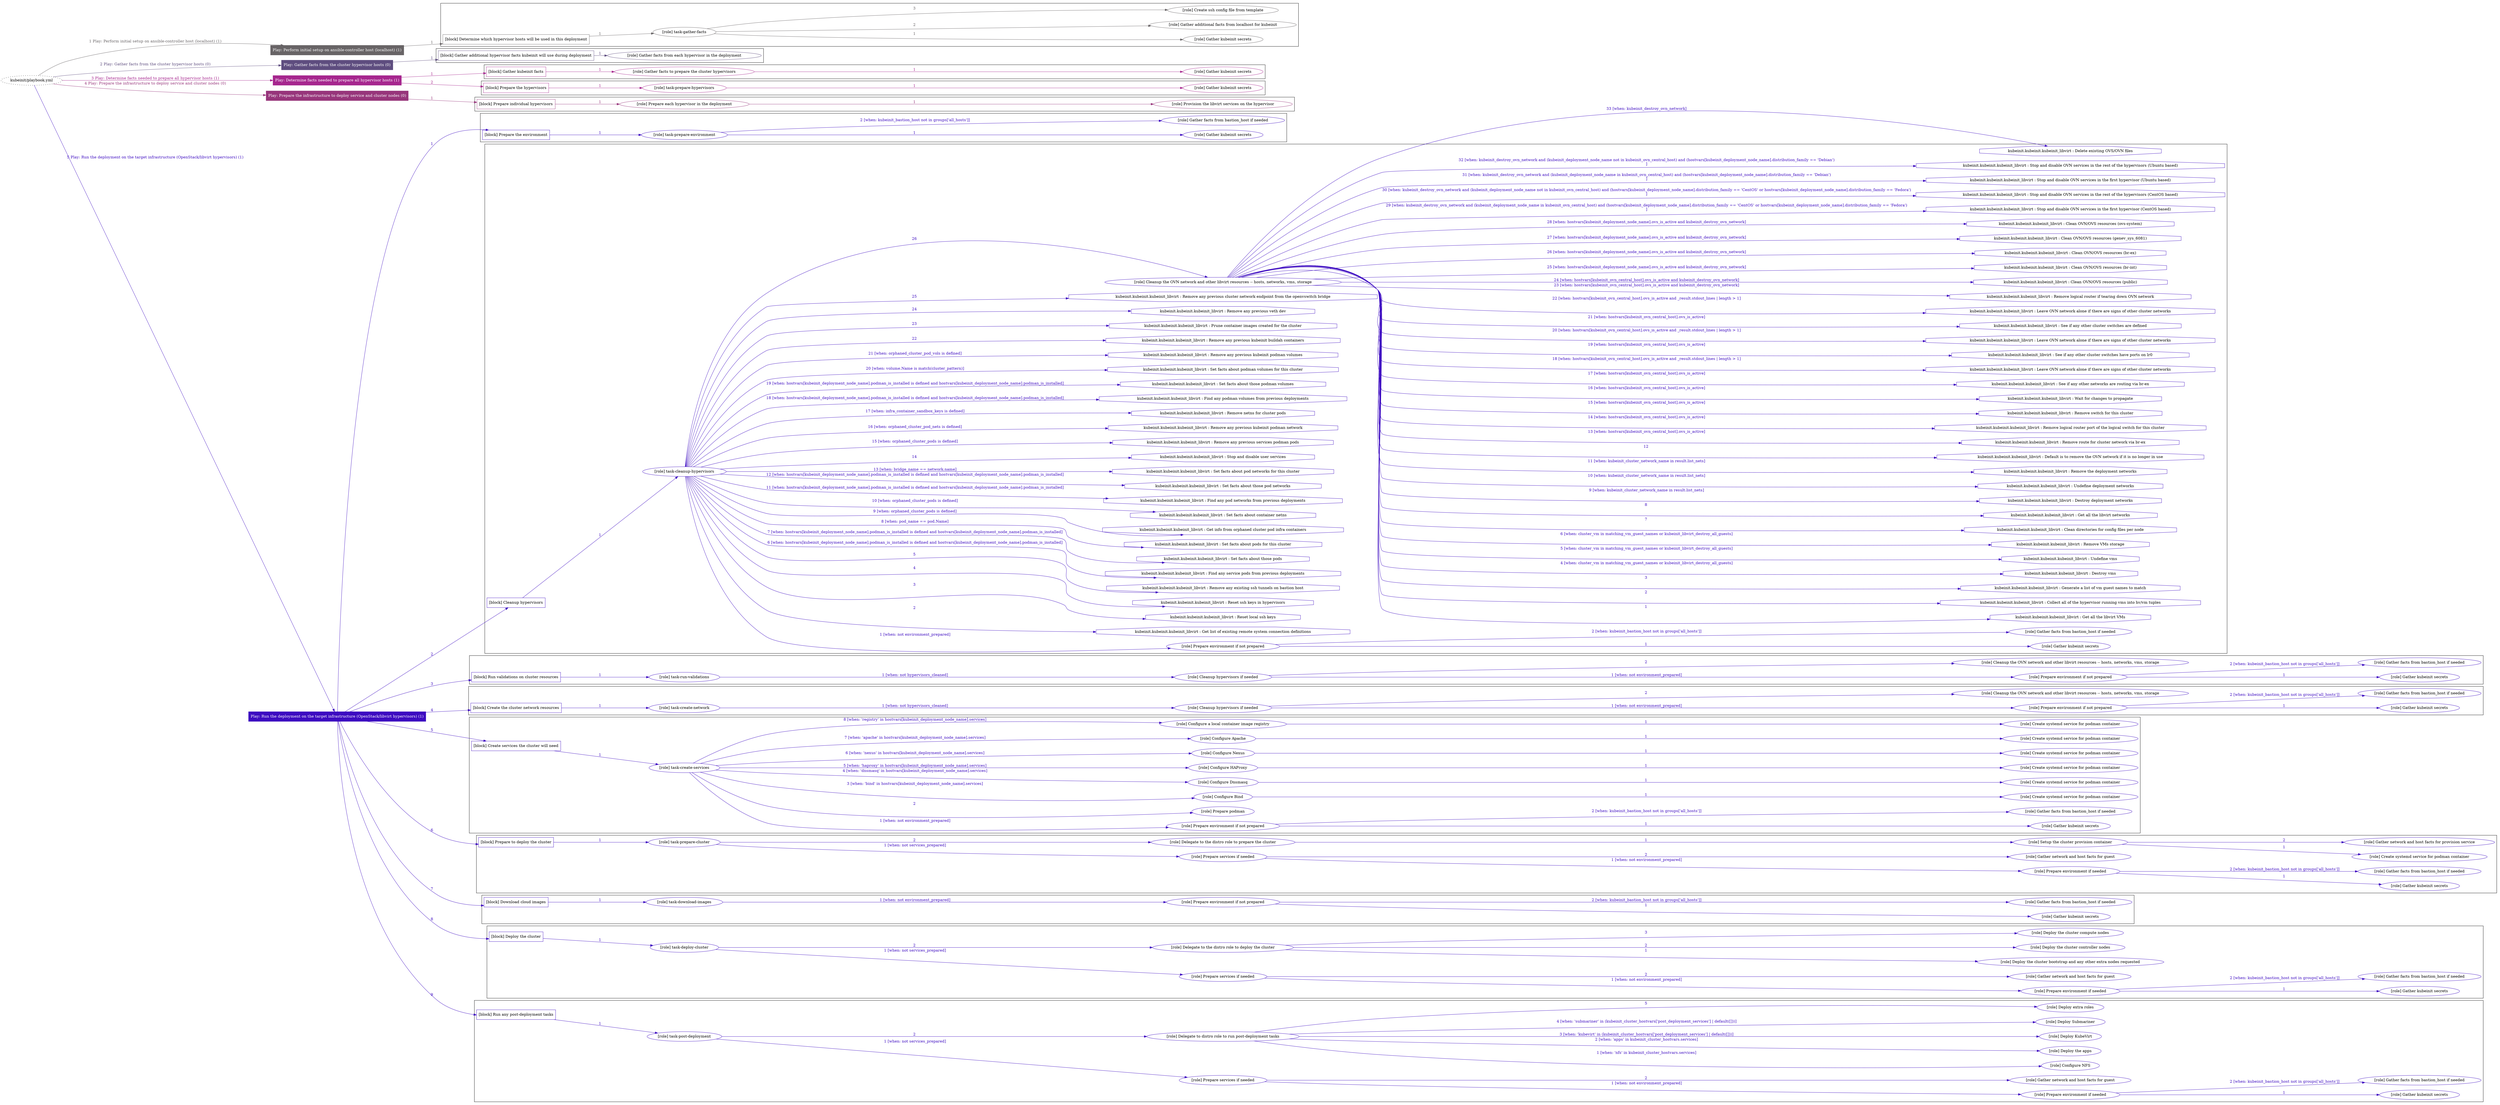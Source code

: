 digraph {
	graph [concentrate=true ordering=in rankdir=LR ratio=fill]
	edge [esep=5 sep=10]
	"kubeinit/playbook.yml" [URL="/home/runner/work/kubeinit/kubeinit/kubeinit/playbook.yml" id=playbook_3d0612e3 style=dotted]
	"kubeinit/playbook.yml" -> play_11433dca [label="1 Play: Perform initial setup on ansible-controller host (localhost) (1)" color="#686466" fontcolor="#686466" id=edge_play_11433dca labeltooltip="1 Play: Perform initial setup on ansible-controller host (localhost) (1)" tooltip="1 Play: Perform initial setup on ansible-controller host (localhost) (1)"]
	subgraph "Play: Perform initial setup on ansible-controller host (localhost) (1)" {
		play_11433dca [label="Play: Perform initial setup on ansible-controller host (localhost) (1)" URL="/home/runner/work/kubeinit/kubeinit/kubeinit/playbook.yml" color="#686466" fontcolor="#ffffff" id=play_11433dca shape=box style=filled tooltip=localhost]
		play_11433dca -> block_2a8e6c56 [label=1 color="#686466" fontcolor="#686466" id=edge_block_2a8e6c56 labeltooltip=1 tooltip=1]
		subgraph cluster_block_2a8e6c56 {
			block_2a8e6c56 [label="[block] Determine which hypervisor hosts will be used in this deployment" URL="/home/runner/work/kubeinit/kubeinit/kubeinit/playbook.yml" color="#686466" id=block_2a8e6c56 labeltooltip="Determine which hypervisor hosts will be used in this deployment" shape=box tooltip="Determine which hypervisor hosts will be used in this deployment"]
			block_2a8e6c56 -> role_8e927463 [label="1 " color="#686466" fontcolor="#686466" id=edge_role_8e927463 labeltooltip="1 " tooltip="1 "]
			subgraph "task-gather-facts" {
				role_8e927463 [label="[role] task-gather-facts" URL="/home/runner/work/kubeinit/kubeinit/kubeinit/playbook.yml" color="#686466" id=role_8e927463 tooltip="task-gather-facts"]
				role_8e927463 -> role_25ce688d [label="1 " color="#686466" fontcolor="#686466" id=edge_role_25ce688d labeltooltip="1 " tooltip="1 "]
				subgraph "Gather kubeinit secrets" {
					role_25ce688d [label="[role] Gather kubeinit secrets" URL="/home/runner/.ansible/collections/ansible_collections/kubeinit/kubeinit/roles/kubeinit_prepare/tasks/build_hypervisors_group.yml" color="#686466" id=role_25ce688d tooltip="Gather kubeinit secrets"]
				}
				role_8e927463 -> role_79c55bcd [label="2 " color="#686466" fontcolor="#686466" id=edge_role_79c55bcd labeltooltip="2 " tooltip="2 "]
				subgraph "Gather additional facts from localhost for kubeinit" {
					role_79c55bcd [label="[role] Gather additional facts from localhost for kubeinit" URL="/home/runner/.ansible/collections/ansible_collections/kubeinit/kubeinit/roles/kubeinit_prepare/tasks/build_hypervisors_group.yml" color="#686466" id=role_79c55bcd tooltip="Gather additional facts from localhost for kubeinit"]
				}
				role_8e927463 -> role_0e0bba69 [label="3 " color="#686466" fontcolor="#686466" id=edge_role_0e0bba69 labeltooltip="3 " tooltip="3 "]
				subgraph "Create ssh config file from template" {
					role_0e0bba69 [label="[role] Create ssh config file from template" URL="/home/runner/.ansible/collections/ansible_collections/kubeinit/kubeinit/roles/kubeinit_prepare/tasks/build_hypervisors_group.yml" color="#686466" id=role_0e0bba69 tooltip="Create ssh config file from template"]
				}
			}
		}
	}
	"kubeinit/playbook.yml" -> play_20a836c5 [label="2 Play: Gather facts from the cluster hypervisor hosts (0)" color="#5e4d7f" fontcolor="#5e4d7f" id=edge_play_20a836c5 labeltooltip="2 Play: Gather facts from the cluster hypervisor hosts (0)" tooltip="2 Play: Gather facts from the cluster hypervisor hosts (0)"]
	subgraph "Play: Gather facts from the cluster hypervisor hosts (0)" {
		play_20a836c5 [label="Play: Gather facts from the cluster hypervisor hosts (0)" URL="/home/runner/work/kubeinit/kubeinit/kubeinit/playbook.yml" color="#5e4d7f" fontcolor="#ffffff" id=play_20a836c5 shape=box style=filled tooltip="Play: Gather facts from the cluster hypervisor hosts (0)"]
		play_20a836c5 -> block_c913fa43 [label=1 color="#5e4d7f" fontcolor="#5e4d7f" id=edge_block_c913fa43 labeltooltip=1 tooltip=1]
		subgraph cluster_block_c913fa43 {
			block_c913fa43 [label="[block] Gather additional hypervisor facts kubeinit will use during deployment" URL="/home/runner/work/kubeinit/kubeinit/kubeinit/playbook.yml" color="#5e4d7f" id=block_c913fa43 labeltooltip="Gather additional hypervisor facts kubeinit will use during deployment" shape=box tooltip="Gather additional hypervisor facts kubeinit will use during deployment"]
			block_c913fa43 -> role_8dec67e7 [label="1 " color="#5e4d7f" fontcolor="#5e4d7f" id=edge_role_8dec67e7 labeltooltip="1 " tooltip="1 "]
			subgraph "Gather facts from each hypervisor in the deployment" {
				role_8dec67e7 [label="[role] Gather facts from each hypervisor in the deployment" URL="/home/runner/work/kubeinit/kubeinit/kubeinit/playbook.yml" color="#5e4d7f" id=role_8dec67e7 tooltip="Gather facts from each hypervisor in the deployment"]
			}
		}
	}
	"kubeinit/playbook.yml" -> play_84eb4aac [label="3 Play: Determine facts needed to prepare all hypervisor hosts (1)" color="#a6268e" fontcolor="#a6268e" id=edge_play_84eb4aac labeltooltip="3 Play: Determine facts needed to prepare all hypervisor hosts (1)" tooltip="3 Play: Determine facts needed to prepare all hypervisor hosts (1)"]
	subgraph "Play: Determine facts needed to prepare all hypervisor hosts (1)" {
		play_84eb4aac [label="Play: Determine facts needed to prepare all hypervisor hosts (1)" URL="/home/runner/work/kubeinit/kubeinit/kubeinit/playbook.yml" color="#a6268e" fontcolor="#ffffff" id=play_84eb4aac shape=box style=filled tooltip=localhost]
		play_84eb4aac -> block_be413aad [label=1 color="#a6268e" fontcolor="#a6268e" id=edge_block_be413aad labeltooltip=1 tooltip=1]
		subgraph cluster_block_be413aad {
			block_be413aad [label="[block] Gather kubeinit facts" URL="/home/runner/work/kubeinit/kubeinit/kubeinit/playbook.yml" color="#a6268e" id=block_be413aad labeltooltip="Gather kubeinit facts" shape=box tooltip="Gather kubeinit facts"]
			block_be413aad -> role_f2ed1e57 [label="1 " color="#a6268e" fontcolor="#a6268e" id=edge_role_f2ed1e57 labeltooltip="1 " tooltip="1 "]
			subgraph "Gather facts to prepare the cluster hypervisors" {
				role_f2ed1e57 [label="[role] Gather facts to prepare the cluster hypervisors" URL="/home/runner/work/kubeinit/kubeinit/kubeinit/playbook.yml" color="#a6268e" id=role_f2ed1e57 tooltip="Gather facts to prepare the cluster hypervisors"]
				role_f2ed1e57 -> role_12c1586d [label="1 " color="#a6268e" fontcolor="#a6268e" id=edge_role_12c1586d labeltooltip="1 " tooltip="1 "]
				subgraph "Gather kubeinit secrets" {
					role_12c1586d [label="[role] Gather kubeinit secrets" URL="/home/runner/.ansible/collections/ansible_collections/kubeinit/kubeinit/roles/kubeinit_prepare/tasks/gather_kubeinit_facts.yml" color="#a6268e" id=role_12c1586d tooltip="Gather kubeinit secrets"]
				}
			}
		}
		play_84eb4aac -> block_60bac9a6 [label=2 color="#a6268e" fontcolor="#a6268e" id=edge_block_60bac9a6 labeltooltip=2 tooltip=2]
		subgraph cluster_block_60bac9a6 {
			block_60bac9a6 [label="[block] Prepare the hypervisors" URL="/home/runner/work/kubeinit/kubeinit/kubeinit/playbook.yml" color="#a6268e" id=block_60bac9a6 labeltooltip="Prepare the hypervisors" shape=box tooltip="Prepare the hypervisors"]
			block_60bac9a6 -> role_307b3702 [label="1 " color="#a6268e" fontcolor="#a6268e" id=edge_role_307b3702 labeltooltip="1 " tooltip="1 "]
			subgraph "task-prepare-hypervisors" {
				role_307b3702 [label="[role] task-prepare-hypervisors" URL="/home/runner/work/kubeinit/kubeinit/kubeinit/playbook.yml" color="#a6268e" id=role_307b3702 tooltip="task-prepare-hypervisors"]
				role_307b3702 -> role_ca64f792 [label="1 " color="#a6268e" fontcolor="#a6268e" id=edge_role_ca64f792 labeltooltip="1 " tooltip="1 "]
				subgraph "Gather kubeinit secrets" {
					role_ca64f792 [label="[role] Gather kubeinit secrets" URL="/home/runner/.ansible/collections/ansible_collections/kubeinit/kubeinit/roles/kubeinit_prepare/tasks/gather_kubeinit_facts.yml" color="#a6268e" id=role_ca64f792 tooltip="Gather kubeinit secrets"]
				}
			}
		}
	}
	"kubeinit/playbook.yml" -> play_dbf77593 [label="4 Play: Prepare the infrastructure to deploy service and cluster nodes (0)" color="#97357b" fontcolor="#97357b" id=edge_play_dbf77593 labeltooltip="4 Play: Prepare the infrastructure to deploy service and cluster nodes (0)" tooltip="4 Play: Prepare the infrastructure to deploy service and cluster nodes (0)"]
	subgraph "Play: Prepare the infrastructure to deploy service and cluster nodes (0)" {
		play_dbf77593 [label="Play: Prepare the infrastructure to deploy service and cluster nodes (0)" URL="/home/runner/work/kubeinit/kubeinit/kubeinit/playbook.yml" color="#97357b" fontcolor="#ffffff" id=play_dbf77593 shape=box style=filled tooltip="Play: Prepare the infrastructure to deploy service and cluster nodes (0)"]
		play_dbf77593 -> block_4fd5466c [label=1 color="#97357b" fontcolor="#97357b" id=edge_block_4fd5466c labeltooltip=1 tooltip=1]
		subgraph cluster_block_4fd5466c {
			block_4fd5466c [label="[block] Prepare individual hypervisors" URL="/home/runner/work/kubeinit/kubeinit/kubeinit/playbook.yml" color="#97357b" id=block_4fd5466c labeltooltip="Prepare individual hypervisors" shape=box tooltip="Prepare individual hypervisors"]
			block_4fd5466c -> role_8af7aa6e [label="1 " color="#97357b" fontcolor="#97357b" id=edge_role_8af7aa6e labeltooltip="1 " tooltip="1 "]
			subgraph "Prepare each hypervisor in the deployment" {
				role_8af7aa6e [label="[role] Prepare each hypervisor in the deployment" URL="/home/runner/work/kubeinit/kubeinit/kubeinit/playbook.yml" color="#97357b" id=role_8af7aa6e tooltip="Prepare each hypervisor in the deployment"]
				role_8af7aa6e -> role_a6c14868 [label="1 " color="#97357b" fontcolor="#97357b" id=edge_role_a6c14868 labeltooltip="1 " tooltip="1 "]
				subgraph "Provision the libvirt services on the hypervisor" {
					role_a6c14868 [label="[role] Provision the libvirt services on the hypervisor" URL="/home/runner/.ansible/collections/ansible_collections/kubeinit/kubeinit/roles/kubeinit_prepare/tasks/prepare_hypervisor.yml" color="#97357b" id=role_a6c14868 tooltip="Provision the libvirt services on the hypervisor"]
				}
			}
		}
	}
	"kubeinit/playbook.yml" -> play_81a424ca [label="5 Play: Run the deployment on the target infrastructure (OpenStack/libvirt hypervisors) (1)" color="#3d0bc1" fontcolor="#3d0bc1" id=edge_play_81a424ca labeltooltip="5 Play: Run the deployment on the target infrastructure (OpenStack/libvirt hypervisors) (1)" tooltip="5 Play: Run the deployment on the target infrastructure (OpenStack/libvirt hypervisors) (1)"]
	subgraph "Play: Run the deployment on the target infrastructure (OpenStack/libvirt hypervisors) (1)" {
		play_81a424ca [label="Play: Run the deployment on the target infrastructure (OpenStack/libvirt hypervisors) (1)" URL="/home/runner/work/kubeinit/kubeinit/kubeinit/playbook.yml" color="#3d0bc1" fontcolor="#ffffff" id=play_81a424ca shape=box style=filled tooltip=localhost]
		play_81a424ca -> block_47a0b1eb [label=1 color="#3d0bc1" fontcolor="#3d0bc1" id=edge_block_47a0b1eb labeltooltip=1 tooltip=1]
		subgraph cluster_block_47a0b1eb {
			block_47a0b1eb [label="[block] Prepare the environment" URL="/home/runner/work/kubeinit/kubeinit/kubeinit/playbook.yml" color="#3d0bc1" id=block_47a0b1eb labeltooltip="Prepare the environment" shape=box tooltip="Prepare the environment"]
			block_47a0b1eb -> role_5546bb06 [label="1 " color="#3d0bc1" fontcolor="#3d0bc1" id=edge_role_5546bb06 labeltooltip="1 " tooltip="1 "]
			subgraph "task-prepare-environment" {
				role_5546bb06 [label="[role] task-prepare-environment" URL="/home/runner/work/kubeinit/kubeinit/kubeinit/playbook.yml" color="#3d0bc1" id=role_5546bb06 tooltip="task-prepare-environment"]
				role_5546bb06 -> role_963808f1 [label="1 " color="#3d0bc1" fontcolor="#3d0bc1" id=edge_role_963808f1 labeltooltip="1 " tooltip="1 "]
				subgraph "Gather kubeinit secrets" {
					role_963808f1 [label="[role] Gather kubeinit secrets" URL="/home/runner/.ansible/collections/ansible_collections/kubeinit/kubeinit/roles/kubeinit_prepare/tasks/gather_kubeinit_facts.yml" color="#3d0bc1" id=role_963808f1 tooltip="Gather kubeinit secrets"]
				}
				role_5546bb06 -> role_02cd0e54 [label="2 [when: kubeinit_bastion_host not in groups['all_hosts']]" color="#3d0bc1" fontcolor="#3d0bc1" id=edge_role_02cd0e54 labeltooltip="2 [when: kubeinit_bastion_host not in groups['all_hosts']]" tooltip="2 [when: kubeinit_bastion_host not in groups['all_hosts']]"]
				subgraph "Gather facts from bastion_host if needed" {
					role_02cd0e54 [label="[role] Gather facts from bastion_host if needed" URL="/home/runner/.ansible/collections/ansible_collections/kubeinit/kubeinit/roles/kubeinit_prepare/tasks/main.yml" color="#3d0bc1" id=role_02cd0e54 tooltip="Gather facts from bastion_host if needed"]
				}
			}
		}
		play_81a424ca -> block_2235558c [label=2 color="#3d0bc1" fontcolor="#3d0bc1" id=edge_block_2235558c labeltooltip=2 tooltip=2]
		subgraph cluster_block_2235558c {
			block_2235558c [label="[block] Cleanup hypervisors" URL="/home/runner/work/kubeinit/kubeinit/kubeinit/playbook.yml" color="#3d0bc1" id=block_2235558c labeltooltip="Cleanup hypervisors" shape=box tooltip="Cleanup hypervisors"]
			block_2235558c -> role_3b8ffdd8 [label="1 " color="#3d0bc1" fontcolor="#3d0bc1" id=edge_role_3b8ffdd8 labeltooltip="1 " tooltip="1 "]
			subgraph "task-cleanup-hypervisors" {
				role_3b8ffdd8 [label="[role] task-cleanup-hypervisors" URL="/home/runner/work/kubeinit/kubeinit/kubeinit/playbook.yml" color="#3d0bc1" id=role_3b8ffdd8 tooltip="task-cleanup-hypervisors"]
				role_3b8ffdd8 -> role_9ca8128d [label="1 [when: not environment_prepared]" color="#3d0bc1" fontcolor="#3d0bc1" id=edge_role_9ca8128d labeltooltip="1 [when: not environment_prepared]" tooltip="1 [when: not environment_prepared]"]
				subgraph "Prepare environment if not prepared" {
					role_9ca8128d [label="[role] Prepare environment if not prepared" URL="/home/runner/.ansible/collections/ansible_collections/kubeinit/kubeinit/roles/kubeinit_libvirt/tasks/cleanup_hypervisors.yml" color="#3d0bc1" id=role_9ca8128d tooltip="Prepare environment if not prepared"]
					role_9ca8128d -> role_050918b1 [label="1 " color="#3d0bc1" fontcolor="#3d0bc1" id=edge_role_050918b1 labeltooltip="1 " tooltip="1 "]
					subgraph "Gather kubeinit secrets" {
						role_050918b1 [label="[role] Gather kubeinit secrets" URL="/home/runner/.ansible/collections/ansible_collections/kubeinit/kubeinit/roles/kubeinit_prepare/tasks/gather_kubeinit_facts.yml" color="#3d0bc1" id=role_050918b1 tooltip="Gather kubeinit secrets"]
					}
					role_9ca8128d -> role_491d5e5b [label="2 [when: kubeinit_bastion_host not in groups['all_hosts']]" color="#3d0bc1" fontcolor="#3d0bc1" id=edge_role_491d5e5b labeltooltip="2 [when: kubeinit_bastion_host not in groups['all_hosts']]" tooltip="2 [when: kubeinit_bastion_host not in groups['all_hosts']]"]
					subgraph "Gather facts from bastion_host if needed" {
						role_491d5e5b [label="[role] Gather facts from bastion_host if needed" URL="/home/runner/.ansible/collections/ansible_collections/kubeinit/kubeinit/roles/kubeinit_prepare/tasks/main.yml" color="#3d0bc1" id=role_491d5e5b tooltip="Gather facts from bastion_host if needed"]
					}
				}
				task_410e0721 [label="kubeinit.kubeinit.kubeinit_libvirt : Get list of existing remote system connection definitions" URL="/home/runner/.ansible/collections/ansible_collections/kubeinit/kubeinit/roles/kubeinit_libvirt/tasks/cleanup_hypervisors.yml" color="#3d0bc1" id=task_410e0721 shape=octagon tooltip="kubeinit.kubeinit.kubeinit_libvirt : Get list of existing remote system connection definitions"]
				role_3b8ffdd8 -> task_410e0721 [label="2 " color="#3d0bc1" fontcolor="#3d0bc1" id=edge_task_410e0721 labeltooltip="2 " tooltip="2 "]
				task_db4224ed [label="kubeinit.kubeinit.kubeinit_libvirt : Reset local ssh keys" URL="/home/runner/.ansible/collections/ansible_collections/kubeinit/kubeinit/roles/kubeinit_libvirt/tasks/cleanup_hypervisors.yml" color="#3d0bc1" id=task_db4224ed shape=octagon tooltip="kubeinit.kubeinit.kubeinit_libvirt : Reset local ssh keys"]
				role_3b8ffdd8 -> task_db4224ed [label="3 " color="#3d0bc1" fontcolor="#3d0bc1" id=edge_task_db4224ed labeltooltip="3 " tooltip="3 "]
				task_84033459 [label="kubeinit.kubeinit.kubeinit_libvirt : Reset ssh keys in hypervisors" URL="/home/runner/.ansible/collections/ansible_collections/kubeinit/kubeinit/roles/kubeinit_libvirt/tasks/cleanup_hypervisors.yml" color="#3d0bc1" id=task_84033459 shape=octagon tooltip="kubeinit.kubeinit.kubeinit_libvirt : Reset ssh keys in hypervisors"]
				role_3b8ffdd8 -> task_84033459 [label="4 " color="#3d0bc1" fontcolor="#3d0bc1" id=edge_task_84033459 labeltooltip="4 " tooltip="4 "]
				task_f5d255c7 [label="kubeinit.kubeinit.kubeinit_libvirt : Remove any existing ssh tunnels on bastion host" URL="/home/runner/.ansible/collections/ansible_collections/kubeinit/kubeinit/roles/kubeinit_libvirt/tasks/cleanup_hypervisors.yml" color="#3d0bc1" id=task_f5d255c7 shape=octagon tooltip="kubeinit.kubeinit.kubeinit_libvirt : Remove any existing ssh tunnels on bastion host"]
				role_3b8ffdd8 -> task_f5d255c7 [label="5 " color="#3d0bc1" fontcolor="#3d0bc1" id=edge_task_f5d255c7 labeltooltip="5 " tooltip="5 "]
				task_a93d9bbe [label="kubeinit.kubeinit.kubeinit_libvirt : Find any service pods from previous deployments" URL="/home/runner/.ansible/collections/ansible_collections/kubeinit/kubeinit/roles/kubeinit_libvirt/tasks/cleanup_hypervisors.yml" color="#3d0bc1" id=task_a93d9bbe shape=octagon tooltip="kubeinit.kubeinit.kubeinit_libvirt : Find any service pods from previous deployments"]
				role_3b8ffdd8 -> task_a93d9bbe [label="6 [when: hostvars[kubeinit_deployment_node_name].podman_is_installed is defined and hostvars[kubeinit_deployment_node_name].podman_is_installed]" color="#3d0bc1" fontcolor="#3d0bc1" id=edge_task_a93d9bbe labeltooltip="6 [when: hostvars[kubeinit_deployment_node_name].podman_is_installed is defined and hostvars[kubeinit_deployment_node_name].podman_is_installed]" tooltip="6 [when: hostvars[kubeinit_deployment_node_name].podman_is_installed is defined and hostvars[kubeinit_deployment_node_name].podman_is_installed]"]
				task_5a4a8e7c [label="kubeinit.kubeinit.kubeinit_libvirt : Set facts about those pods" URL="/home/runner/.ansible/collections/ansible_collections/kubeinit/kubeinit/roles/kubeinit_libvirt/tasks/cleanup_hypervisors.yml" color="#3d0bc1" id=task_5a4a8e7c shape=octagon tooltip="kubeinit.kubeinit.kubeinit_libvirt : Set facts about those pods"]
				role_3b8ffdd8 -> task_5a4a8e7c [label="7 [when: hostvars[kubeinit_deployment_node_name].podman_is_installed is defined and hostvars[kubeinit_deployment_node_name].podman_is_installed]" color="#3d0bc1" fontcolor="#3d0bc1" id=edge_task_5a4a8e7c labeltooltip="7 [when: hostvars[kubeinit_deployment_node_name].podman_is_installed is defined and hostvars[kubeinit_deployment_node_name].podman_is_installed]" tooltip="7 [when: hostvars[kubeinit_deployment_node_name].podman_is_installed is defined and hostvars[kubeinit_deployment_node_name].podman_is_installed]"]
				task_41eacc44 [label="kubeinit.kubeinit.kubeinit_libvirt : Set facts about pods for this cluster" URL="/home/runner/.ansible/collections/ansible_collections/kubeinit/kubeinit/roles/kubeinit_libvirt/tasks/cleanup_hypervisors.yml" color="#3d0bc1" id=task_41eacc44 shape=octagon tooltip="kubeinit.kubeinit.kubeinit_libvirt : Set facts about pods for this cluster"]
				role_3b8ffdd8 -> task_41eacc44 [label="8 [when: pod_name == pod.Name]" color="#3d0bc1" fontcolor="#3d0bc1" id=edge_task_41eacc44 labeltooltip="8 [when: pod_name == pod.Name]" tooltip="8 [when: pod_name == pod.Name]"]
				task_bba66d93 [label="kubeinit.kubeinit.kubeinit_libvirt : Get info from orphaned cluster pod infra containers" URL="/home/runner/.ansible/collections/ansible_collections/kubeinit/kubeinit/roles/kubeinit_libvirt/tasks/cleanup_hypervisors.yml" color="#3d0bc1" id=task_bba66d93 shape=octagon tooltip="kubeinit.kubeinit.kubeinit_libvirt : Get info from orphaned cluster pod infra containers"]
				role_3b8ffdd8 -> task_bba66d93 [label="9 [when: orphaned_cluster_pods is defined]" color="#3d0bc1" fontcolor="#3d0bc1" id=edge_task_bba66d93 labeltooltip="9 [when: orphaned_cluster_pods is defined]" tooltip="9 [when: orphaned_cluster_pods is defined]"]
				task_1bad7047 [label="kubeinit.kubeinit.kubeinit_libvirt : Set facts about container netns" URL="/home/runner/.ansible/collections/ansible_collections/kubeinit/kubeinit/roles/kubeinit_libvirt/tasks/cleanup_hypervisors.yml" color="#3d0bc1" id=task_1bad7047 shape=octagon tooltip="kubeinit.kubeinit.kubeinit_libvirt : Set facts about container netns"]
				role_3b8ffdd8 -> task_1bad7047 [label="10 [when: orphaned_cluster_pods is defined]" color="#3d0bc1" fontcolor="#3d0bc1" id=edge_task_1bad7047 labeltooltip="10 [when: orphaned_cluster_pods is defined]" tooltip="10 [when: orphaned_cluster_pods is defined]"]
				task_2c394b43 [label="kubeinit.kubeinit.kubeinit_libvirt : Find any pod networks from previous deployments" URL="/home/runner/.ansible/collections/ansible_collections/kubeinit/kubeinit/roles/kubeinit_libvirt/tasks/cleanup_hypervisors.yml" color="#3d0bc1" id=task_2c394b43 shape=octagon tooltip="kubeinit.kubeinit.kubeinit_libvirt : Find any pod networks from previous deployments"]
				role_3b8ffdd8 -> task_2c394b43 [label="11 [when: hostvars[kubeinit_deployment_node_name].podman_is_installed is defined and hostvars[kubeinit_deployment_node_name].podman_is_installed]" color="#3d0bc1" fontcolor="#3d0bc1" id=edge_task_2c394b43 labeltooltip="11 [when: hostvars[kubeinit_deployment_node_name].podman_is_installed is defined and hostvars[kubeinit_deployment_node_name].podman_is_installed]" tooltip="11 [when: hostvars[kubeinit_deployment_node_name].podman_is_installed is defined and hostvars[kubeinit_deployment_node_name].podman_is_installed]"]
				task_5efb0eed [label="kubeinit.kubeinit.kubeinit_libvirt : Set facts about those pod networks" URL="/home/runner/.ansible/collections/ansible_collections/kubeinit/kubeinit/roles/kubeinit_libvirt/tasks/cleanup_hypervisors.yml" color="#3d0bc1" id=task_5efb0eed shape=octagon tooltip="kubeinit.kubeinit.kubeinit_libvirt : Set facts about those pod networks"]
				role_3b8ffdd8 -> task_5efb0eed [label="12 [when: hostvars[kubeinit_deployment_node_name].podman_is_installed is defined and hostvars[kubeinit_deployment_node_name].podman_is_installed]" color="#3d0bc1" fontcolor="#3d0bc1" id=edge_task_5efb0eed labeltooltip="12 [when: hostvars[kubeinit_deployment_node_name].podman_is_installed is defined and hostvars[kubeinit_deployment_node_name].podman_is_installed]" tooltip="12 [when: hostvars[kubeinit_deployment_node_name].podman_is_installed is defined and hostvars[kubeinit_deployment_node_name].podman_is_installed]"]
				task_627fc5f0 [label="kubeinit.kubeinit.kubeinit_libvirt : Set facts about pod networks for this cluster" URL="/home/runner/.ansible/collections/ansible_collections/kubeinit/kubeinit/roles/kubeinit_libvirt/tasks/cleanup_hypervisors.yml" color="#3d0bc1" id=task_627fc5f0 shape=octagon tooltip="kubeinit.kubeinit.kubeinit_libvirt : Set facts about pod networks for this cluster"]
				role_3b8ffdd8 -> task_627fc5f0 [label="13 [when: bridge_name == network.name]" color="#3d0bc1" fontcolor="#3d0bc1" id=edge_task_627fc5f0 labeltooltip="13 [when: bridge_name == network.name]" tooltip="13 [when: bridge_name == network.name]"]
				task_294089cc [label="kubeinit.kubeinit.kubeinit_libvirt : Stop and disable user services" URL="/home/runner/.ansible/collections/ansible_collections/kubeinit/kubeinit/roles/kubeinit_libvirt/tasks/cleanup_hypervisors.yml" color="#3d0bc1" id=task_294089cc shape=octagon tooltip="kubeinit.kubeinit.kubeinit_libvirt : Stop and disable user services"]
				role_3b8ffdd8 -> task_294089cc [label="14 " color="#3d0bc1" fontcolor="#3d0bc1" id=edge_task_294089cc labeltooltip="14 " tooltip="14 "]
				task_c22926fa [label="kubeinit.kubeinit.kubeinit_libvirt : Remove any previous services podman pods" URL="/home/runner/.ansible/collections/ansible_collections/kubeinit/kubeinit/roles/kubeinit_libvirt/tasks/cleanup_hypervisors.yml" color="#3d0bc1" id=task_c22926fa shape=octagon tooltip="kubeinit.kubeinit.kubeinit_libvirt : Remove any previous services podman pods"]
				role_3b8ffdd8 -> task_c22926fa [label="15 [when: orphaned_cluster_pods is defined]" color="#3d0bc1" fontcolor="#3d0bc1" id=edge_task_c22926fa labeltooltip="15 [when: orphaned_cluster_pods is defined]" tooltip="15 [when: orphaned_cluster_pods is defined]"]
				task_91c94126 [label="kubeinit.kubeinit.kubeinit_libvirt : Remove any previous kubeinit podman network" URL="/home/runner/.ansible/collections/ansible_collections/kubeinit/kubeinit/roles/kubeinit_libvirt/tasks/cleanup_hypervisors.yml" color="#3d0bc1" id=task_91c94126 shape=octagon tooltip="kubeinit.kubeinit.kubeinit_libvirt : Remove any previous kubeinit podman network"]
				role_3b8ffdd8 -> task_91c94126 [label="16 [when: orphaned_cluster_pod_nets is defined]" color="#3d0bc1" fontcolor="#3d0bc1" id=edge_task_91c94126 labeltooltip="16 [when: orphaned_cluster_pod_nets is defined]" tooltip="16 [when: orphaned_cluster_pod_nets is defined]"]
				task_af8aa56c [label="kubeinit.kubeinit.kubeinit_libvirt : Remove netns for cluster pods" URL="/home/runner/.ansible/collections/ansible_collections/kubeinit/kubeinit/roles/kubeinit_libvirt/tasks/cleanup_hypervisors.yml" color="#3d0bc1" id=task_af8aa56c shape=octagon tooltip="kubeinit.kubeinit.kubeinit_libvirt : Remove netns for cluster pods"]
				role_3b8ffdd8 -> task_af8aa56c [label="17 [when: infra_container_sandbox_keys is defined]" color="#3d0bc1" fontcolor="#3d0bc1" id=edge_task_af8aa56c labeltooltip="17 [when: infra_container_sandbox_keys is defined]" tooltip="17 [when: infra_container_sandbox_keys is defined]"]
				task_52f556da [label="kubeinit.kubeinit.kubeinit_libvirt : Find any podman volumes from previous deployments" URL="/home/runner/.ansible/collections/ansible_collections/kubeinit/kubeinit/roles/kubeinit_libvirt/tasks/cleanup_hypervisors.yml" color="#3d0bc1" id=task_52f556da shape=octagon tooltip="kubeinit.kubeinit.kubeinit_libvirt : Find any podman volumes from previous deployments"]
				role_3b8ffdd8 -> task_52f556da [label="18 [when: hostvars[kubeinit_deployment_node_name].podman_is_installed is defined and hostvars[kubeinit_deployment_node_name].podman_is_installed]" color="#3d0bc1" fontcolor="#3d0bc1" id=edge_task_52f556da labeltooltip="18 [when: hostvars[kubeinit_deployment_node_name].podman_is_installed is defined and hostvars[kubeinit_deployment_node_name].podman_is_installed]" tooltip="18 [when: hostvars[kubeinit_deployment_node_name].podman_is_installed is defined and hostvars[kubeinit_deployment_node_name].podman_is_installed]"]
				task_bde38ff1 [label="kubeinit.kubeinit.kubeinit_libvirt : Set facts about those podman volumes" URL="/home/runner/.ansible/collections/ansible_collections/kubeinit/kubeinit/roles/kubeinit_libvirt/tasks/cleanup_hypervisors.yml" color="#3d0bc1" id=task_bde38ff1 shape=octagon tooltip="kubeinit.kubeinit.kubeinit_libvirt : Set facts about those podman volumes"]
				role_3b8ffdd8 -> task_bde38ff1 [label="19 [when: hostvars[kubeinit_deployment_node_name].podman_is_installed is defined and hostvars[kubeinit_deployment_node_name].podman_is_installed]" color="#3d0bc1" fontcolor="#3d0bc1" id=edge_task_bde38ff1 labeltooltip="19 [when: hostvars[kubeinit_deployment_node_name].podman_is_installed is defined and hostvars[kubeinit_deployment_node_name].podman_is_installed]" tooltip="19 [when: hostvars[kubeinit_deployment_node_name].podman_is_installed is defined and hostvars[kubeinit_deployment_node_name].podman_is_installed]"]
				task_208363ca [label="kubeinit.kubeinit.kubeinit_libvirt : Set facts about podman volumes for this cluster" URL="/home/runner/.ansible/collections/ansible_collections/kubeinit/kubeinit/roles/kubeinit_libvirt/tasks/cleanup_hypervisors.yml" color="#3d0bc1" id=task_208363ca shape=octagon tooltip="kubeinit.kubeinit.kubeinit_libvirt : Set facts about podman volumes for this cluster"]
				role_3b8ffdd8 -> task_208363ca [label="20 [when: volume.Name is match(cluster_pattern)]" color="#3d0bc1" fontcolor="#3d0bc1" id=edge_task_208363ca labeltooltip="20 [when: volume.Name is match(cluster_pattern)]" tooltip="20 [when: volume.Name is match(cluster_pattern)]"]
				task_7613486b [label="kubeinit.kubeinit.kubeinit_libvirt : Remove any previous kubeinit podman volumes" URL="/home/runner/.ansible/collections/ansible_collections/kubeinit/kubeinit/roles/kubeinit_libvirt/tasks/cleanup_hypervisors.yml" color="#3d0bc1" id=task_7613486b shape=octagon tooltip="kubeinit.kubeinit.kubeinit_libvirt : Remove any previous kubeinit podman volumes"]
				role_3b8ffdd8 -> task_7613486b [label="21 [when: orphaned_cluster_pod_vols is defined]" color="#3d0bc1" fontcolor="#3d0bc1" id=edge_task_7613486b labeltooltip="21 [when: orphaned_cluster_pod_vols is defined]" tooltip="21 [when: orphaned_cluster_pod_vols is defined]"]
				task_3cb564cd [label="kubeinit.kubeinit.kubeinit_libvirt : Remove any previous kubeinit buildah containers" URL="/home/runner/.ansible/collections/ansible_collections/kubeinit/kubeinit/roles/kubeinit_libvirt/tasks/cleanup_hypervisors.yml" color="#3d0bc1" id=task_3cb564cd shape=octagon tooltip="kubeinit.kubeinit.kubeinit_libvirt : Remove any previous kubeinit buildah containers"]
				role_3b8ffdd8 -> task_3cb564cd [label="22 " color="#3d0bc1" fontcolor="#3d0bc1" id=edge_task_3cb564cd labeltooltip="22 " tooltip="22 "]
				task_88354d00 [label="kubeinit.kubeinit.kubeinit_libvirt : Prune container images created for the cluster" URL="/home/runner/.ansible/collections/ansible_collections/kubeinit/kubeinit/roles/kubeinit_libvirt/tasks/cleanup_hypervisors.yml" color="#3d0bc1" id=task_88354d00 shape=octagon tooltip="kubeinit.kubeinit.kubeinit_libvirt : Prune container images created for the cluster"]
				role_3b8ffdd8 -> task_88354d00 [label="23 " color="#3d0bc1" fontcolor="#3d0bc1" id=edge_task_88354d00 labeltooltip="23 " tooltip="23 "]
				task_6082734c [label="kubeinit.kubeinit.kubeinit_libvirt : Remove any previous veth dev" URL="/home/runner/.ansible/collections/ansible_collections/kubeinit/kubeinit/roles/kubeinit_libvirt/tasks/cleanup_hypervisors.yml" color="#3d0bc1" id=task_6082734c shape=octagon tooltip="kubeinit.kubeinit.kubeinit_libvirt : Remove any previous veth dev"]
				role_3b8ffdd8 -> task_6082734c [label="24 " color="#3d0bc1" fontcolor="#3d0bc1" id=edge_task_6082734c labeltooltip="24 " tooltip="24 "]
				task_709ff4ea [label="kubeinit.kubeinit.kubeinit_libvirt : Remove any previous cluster network endpoint from the openvswitch bridge" URL="/home/runner/.ansible/collections/ansible_collections/kubeinit/kubeinit/roles/kubeinit_libvirt/tasks/cleanup_hypervisors.yml" color="#3d0bc1" id=task_709ff4ea shape=octagon tooltip="kubeinit.kubeinit.kubeinit_libvirt : Remove any previous cluster network endpoint from the openvswitch bridge"]
				role_3b8ffdd8 -> task_709ff4ea [label="25 " color="#3d0bc1" fontcolor="#3d0bc1" id=edge_task_709ff4ea labeltooltip="25 " tooltip="25 "]
				role_3b8ffdd8 -> role_073e0a7c [label="26 " color="#3d0bc1" fontcolor="#3d0bc1" id=edge_role_073e0a7c labeltooltip="26 " tooltip="26 "]
				subgraph "Cleanup the OVN network and other libvirt resources -- hosts, networks, vms, storage" {
					role_073e0a7c [label="[role] Cleanup the OVN network and other libvirt resources -- hosts, networks, vms, storage" URL="/home/runner/.ansible/collections/ansible_collections/kubeinit/kubeinit/roles/kubeinit_libvirt/tasks/cleanup_hypervisors.yml" color="#3d0bc1" id=role_073e0a7c tooltip="Cleanup the OVN network and other libvirt resources -- hosts, networks, vms, storage"]
					task_b464321a [label="kubeinit.kubeinit.kubeinit_libvirt : Get all the libvirt VMs" URL="/home/runner/.ansible/collections/ansible_collections/kubeinit/kubeinit/roles/kubeinit_libvirt/tasks/cleanup_libvirt.yml" color="#3d0bc1" id=task_b464321a shape=octagon tooltip="kubeinit.kubeinit.kubeinit_libvirt : Get all the libvirt VMs"]
					role_073e0a7c -> task_b464321a [label="1 " color="#3d0bc1" fontcolor="#3d0bc1" id=edge_task_b464321a labeltooltip="1 " tooltip="1 "]
					task_180b3947 [label="kubeinit.kubeinit.kubeinit_libvirt : Collect all of the hypervisor running vms into hv/vm tuples" URL="/home/runner/.ansible/collections/ansible_collections/kubeinit/kubeinit/roles/kubeinit_libvirt/tasks/cleanup_libvirt.yml" color="#3d0bc1" id=task_180b3947 shape=octagon tooltip="kubeinit.kubeinit.kubeinit_libvirt : Collect all of the hypervisor running vms into hv/vm tuples"]
					role_073e0a7c -> task_180b3947 [label="2 " color="#3d0bc1" fontcolor="#3d0bc1" id=edge_task_180b3947 labeltooltip="2 " tooltip="2 "]
					task_85f2fa90 [label="kubeinit.kubeinit.kubeinit_libvirt : Generate a list of vm guest names to match" URL="/home/runner/.ansible/collections/ansible_collections/kubeinit/kubeinit/roles/kubeinit_libvirt/tasks/cleanup_libvirt.yml" color="#3d0bc1" id=task_85f2fa90 shape=octagon tooltip="kubeinit.kubeinit.kubeinit_libvirt : Generate a list of vm guest names to match"]
					role_073e0a7c -> task_85f2fa90 [label="3 " color="#3d0bc1" fontcolor="#3d0bc1" id=edge_task_85f2fa90 labeltooltip="3 " tooltip="3 "]
					task_7750bcfc [label="kubeinit.kubeinit.kubeinit_libvirt : Destroy vms" URL="/home/runner/.ansible/collections/ansible_collections/kubeinit/kubeinit/roles/kubeinit_libvirt/tasks/cleanup_libvirt.yml" color="#3d0bc1" id=task_7750bcfc shape=octagon tooltip="kubeinit.kubeinit.kubeinit_libvirt : Destroy vms"]
					role_073e0a7c -> task_7750bcfc [label="4 [when: cluster_vm in matching_vm_guest_names or kubeinit_libvirt_destroy_all_guests]" color="#3d0bc1" fontcolor="#3d0bc1" id=edge_task_7750bcfc labeltooltip="4 [when: cluster_vm in matching_vm_guest_names or kubeinit_libvirt_destroy_all_guests]" tooltip="4 [when: cluster_vm in matching_vm_guest_names or kubeinit_libvirt_destroy_all_guests]"]
					task_02edf95a [label="kubeinit.kubeinit.kubeinit_libvirt : Undefine vms" URL="/home/runner/.ansible/collections/ansible_collections/kubeinit/kubeinit/roles/kubeinit_libvirt/tasks/cleanup_libvirt.yml" color="#3d0bc1" id=task_02edf95a shape=octagon tooltip="kubeinit.kubeinit.kubeinit_libvirt : Undefine vms"]
					role_073e0a7c -> task_02edf95a [label="5 [when: cluster_vm in matching_vm_guest_names or kubeinit_libvirt_destroy_all_guests]" color="#3d0bc1" fontcolor="#3d0bc1" id=edge_task_02edf95a labeltooltip="5 [when: cluster_vm in matching_vm_guest_names or kubeinit_libvirt_destroy_all_guests]" tooltip="5 [when: cluster_vm in matching_vm_guest_names or kubeinit_libvirt_destroy_all_guests]"]
					task_30b82a4e [label="kubeinit.kubeinit.kubeinit_libvirt : Remove VMs storage" URL="/home/runner/.ansible/collections/ansible_collections/kubeinit/kubeinit/roles/kubeinit_libvirt/tasks/cleanup_libvirt.yml" color="#3d0bc1" id=task_30b82a4e shape=octagon tooltip="kubeinit.kubeinit.kubeinit_libvirt : Remove VMs storage"]
					role_073e0a7c -> task_30b82a4e [label="6 [when: cluster_vm in matching_vm_guest_names or kubeinit_libvirt_destroy_all_guests]" color="#3d0bc1" fontcolor="#3d0bc1" id=edge_task_30b82a4e labeltooltip="6 [when: cluster_vm in matching_vm_guest_names or kubeinit_libvirt_destroy_all_guests]" tooltip="6 [when: cluster_vm in matching_vm_guest_names or kubeinit_libvirt_destroy_all_guests]"]
					task_8cfbf6d2 [label="kubeinit.kubeinit.kubeinit_libvirt : Clean directories for config files per node" URL="/home/runner/.ansible/collections/ansible_collections/kubeinit/kubeinit/roles/kubeinit_libvirt/tasks/cleanup_libvirt.yml" color="#3d0bc1" id=task_8cfbf6d2 shape=octagon tooltip="kubeinit.kubeinit.kubeinit_libvirt : Clean directories for config files per node"]
					role_073e0a7c -> task_8cfbf6d2 [label="7 " color="#3d0bc1" fontcolor="#3d0bc1" id=edge_task_8cfbf6d2 labeltooltip="7 " tooltip="7 "]
					task_0a0573ed [label="kubeinit.kubeinit.kubeinit_libvirt : Get all the libvirt networks" URL="/home/runner/.ansible/collections/ansible_collections/kubeinit/kubeinit/roles/kubeinit_libvirt/tasks/cleanup_libvirt.yml" color="#3d0bc1" id=task_0a0573ed shape=octagon tooltip="kubeinit.kubeinit.kubeinit_libvirt : Get all the libvirt networks"]
					role_073e0a7c -> task_0a0573ed [label="8 " color="#3d0bc1" fontcolor="#3d0bc1" id=edge_task_0a0573ed labeltooltip="8 " tooltip="8 "]
					task_42755363 [label="kubeinit.kubeinit.kubeinit_libvirt : Destroy deployment networks" URL="/home/runner/.ansible/collections/ansible_collections/kubeinit/kubeinit/roles/kubeinit_libvirt/tasks/cleanup_libvirt.yml" color="#3d0bc1" id=task_42755363 shape=octagon tooltip="kubeinit.kubeinit.kubeinit_libvirt : Destroy deployment networks"]
					role_073e0a7c -> task_42755363 [label="9 [when: kubeinit_cluster_network_name in result.list_nets]" color="#3d0bc1" fontcolor="#3d0bc1" id=edge_task_42755363 labeltooltip="9 [when: kubeinit_cluster_network_name in result.list_nets]" tooltip="9 [when: kubeinit_cluster_network_name in result.list_nets]"]
					task_b9fb37b4 [label="kubeinit.kubeinit.kubeinit_libvirt : Undefine deployment networks" URL="/home/runner/.ansible/collections/ansible_collections/kubeinit/kubeinit/roles/kubeinit_libvirt/tasks/cleanup_libvirt.yml" color="#3d0bc1" id=task_b9fb37b4 shape=octagon tooltip="kubeinit.kubeinit.kubeinit_libvirt : Undefine deployment networks"]
					role_073e0a7c -> task_b9fb37b4 [label="10 [when: kubeinit_cluster_network_name in result.list_nets]" color="#3d0bc1" fontcolor="#3d0bc1" id=edge_task_b9fb37b4 labeltooltip="10 [when: kubeinit_cluster_network_name in result.list_nets]" tooltip="10 [when: kubeinit_cluster_network_name in result.list_nets]"]
					task_04d7bcfa [label="kubeinit.kubeinit.kubeinit_libvirt : Remove the deployment networks" URL="/home/runner/.ansible/collections/ansible_collections/kubeinit/kubeinit/roles/kubeinit_libvirt/tasks/cleanup_libvirt.yml" color="#3d0bc1" id=task_04d7bcfa shape=octagon tooltip="kubeinit.kubeinit.kubeinit_libvirt : Remove the deployment networks"]
					role_073e0a7c -> task_04d7bcfa [label="11 [when: kubeinit_cluster_network_name in result.list_nets]" color="#3d0bc1" fontcolor="#3d0bc1" id=edge_task_04d7bcfa labeltooltip="11 [when: kubeinit_cluster_network_name in result.list_nets]" tooltip="11 [when: kubeinit_cluster_network_name in result.list_nets]"]
					task_e5b594f2 [label="kubeinit.kubeinit.kubeinit_libvirt : Default is to remove the OVN network if it is no longer in use" URL="/home/runner/.ansible/collections/ansible_collections/kubeinit/kubeinit/roles/kubeinit_libvirt/tasks/cleanup_libvirt.yml" color="#3d0bc1" id=task_e5b594f2 shape=octagon tooltip="kubeinit.kubeinit.kubeinit_libvirt : Default is to remove the OVN network if it is no longer in use"]
					role_073e0a7c -> task_e5b594f2 [label="12 " color="#3d0bc1" fontcolor="#3d0bc1" id=edge_task_e5b594f2 labeltooltip="12 " tooltip="12 "]
					task_9f1c1245 [label="kubeinit.kubeinit.kubeinit_libvirt : Remove route for cluster network via br-ex" URL="/home/runner/.ansible/collections/ansible_collections/kubeinit/kubeinit/roles/kubeinit_libvirt/tasks/cleanup_libvirt.yml" color="#3d0bc1" id=task_9f1c1245 shape=octagon tooltip="kubeinit.kubeinit.kubeinit_libvirt : Remove route for cluster network via br-ex"]
					role_073e0a7c -> task_9f1c1245 [label="13 [when: hostvars[kubeinit_ovn_central_host].ovs_is_active]" color="#3d0bc1" fontcolor="#3d0bc1" id=edge_task_9f1c1245 labeltooltip="13 [when: hostvars[kubeinit_ovn_central_host].ovs_is_active]" tooltip="13 [when: hostvars[kubeinit_ovn_central_host].ovs_is_active]"]
					task_10d8b079 [label="kubeinit.kubeinit.kubeinit_libvirt : Remove logical router port of the logical switch for this cluster" URL="/home/runner/.ansible/collections/ansible_collections/kubeinit/kubeinit/roles/kubeinit_libvirt/tasks/cleanup_libvirt.yml" color="#3d0bc1" id=task_10d8b079 shape=octagon tooltip="kubeinit.kubeinit.kubeinit_libvirt : Remove logical router port of the logical switch for this cluster"]
					role_073e0a7c -> task_10d8b079 [label="14 [when: hostvars[kubeinit_ovn_central_host].ovs_is_active]" color="#3d0bc1" fontcolor="#3d0bc1" id=edge_task_10d8b079 labeltooltip="14 [when: hostvars[kubeinit_ovn_central_host].ovs_is_active]" tooltip="14 [when: hostvars[kubeinit_ovn_central_host].ovs_is_active]"]
					task_607aeeb0 [label="kubeinit.kubeinit.kubeinit_libvirt : Remove switch for this cluster" URL="/home/runner/.ansible/collections/ansible_collections/kubeinit/kubeinit/roles/kubeinit_libvirt/tasks/cleanup_libvirt.yml" color="#3d0bc1" id=task_607aeeb0 shape=octagon tooltip="kubeinit.kubeinit.kubeinit_libvirt : Remove switch for this cluster"]
					role_073e0a7c -> task_607aeeb0 [label="15 [when: hostvars[kubeinit_ovn_central_host].ovs_is_active]" color="#3d0bc1" fontcolor="#3d0bc1" id=edge_task_607aeeb0 labeltooltip="15 [when: hostvars[kubeinit_ovn_central_host].ovs_is_active]" tooltip="15 [when: hostvars[kubeinit_ovn_central_host].ovs_is_active]"]
					task_096af597 [label="kubeinit.kubeinit.kubeinit_libvirt : Wait for changes to propagate" URL="/home/runner/.ansible/collections/ansible_collections/kubeinit/kubeinit/roles/kubeinit_libvirt/tasks/cleanup_libvirt.yml" color="#3d0bc1" id=task_096af597 shape=octagon tooltip="kubeinit.kubeinit.kubeinit_libvirt : Wait for changes to propagate"]
					role_073e0a7c -> task_096af597 [label="16 [when: hostvars[kubeinit_ovn_central_host].ovs_is_active]" color="#3d0bc1" fontcolor="#3d0bc1" id=edge_task_096af597 labeltooltip="16 [when: hostvars[kubeinit_ovn_central_host].ovs_is_active]" tooltip="16 [when: hostvars[kubeinit_ovn_central_host].ovs_is_active]"]
					task_79bd5142 [label="kubeinit.kubeinit.kubeinit_libvirt : See if any other networks are routing via br-ex" URL="/home/runner/.ansible/collections/ansible_collections/kubeinit/kubeinit/roles/kubeinit_libvirt/tasks/cleanup_libvirt.yml" color="#3d0bc1" id=task_79bd5142 shape=octagon tooltip="kubeinit.kubeinit.kubeinit_libvirt : See if any other networks are routing via br-ex"]
					role_073e0a7c -> task_79bd5142 [label="17 [when: hostvars[kubeinit_ovn_central_host].ovs_is_active]" color="#3d0bc1" fontcolor="#3d0bc1" id=edge_task_79bd5142 labeltooltip="17 [when: hostvars[kubeinit_ovn_central_host].ovs_is_active]" tooltip="17 [when: hostvars[kubeinit_ovn_central_host].ovs_is_active]"]
					task_00105ac5 [label="kubeinit.kubeinit.kubeinit_libvirt : Leave OVN network alone if there are signs of other cluster networks" URL="/home/runner/.ansible/collections/ansible_collections/kubeinit/kubeinit/roles/kubeinit_libvirt/tasks/cleanup_libvirt.yml" color="#3d0bc1" id=task_00105ac5 shape=octagon tooltip="kubeinit.kubeinit.kubeinit_libvirt : Leave OVN network alone if there are signs of other cluster networks"]
					role_073e0a7c -> task_00105ac5 [label="18 [when: hostvars[kubeinit_ovn_central_host].ovs_is_active and _result.stdout_lines | length > 1]" color="#3d0bc1" fontcolor="#3d0bc1" id=edge_task_00105ac5 labeltooltip="18 [when: hostvars[kubeinit_ovn_central_host].ovs_is_active and _result.stdout_lines | length > 1]" tooltip="18 [when: hostvars[kubeinit_ovn_central_host].ovs_is_active and _result.stdout_lines | length > 1]"]
					task_6af737ea [label="kubeinit.kubeinit.kubeinit_libvirt : See if any other cluster switches have ports on lr0" URL="/home/runner/.ansible/collections/ansible_collections/kubeinit/kubeinit/roles/kubeinit_libvirt/tasks/cleanup_libvirt.yml" color="#3d0bc1" id=task_6af737ea shape=octagon tooltip="kubeinit.kubeinit.kubeinit_libvirt : See if any other cluster switches have ports on lr0"]
					role_073e0a7c -> task_6af737ea [label="19 [when: hostvars[kubeinit_ovn_central_host].ovs_is_active]" color="#3d0bc1" fontcolor="#3d0bc1" id=edge_task_6af737ea labeltooltip="19 [when: hostvars[kubeinit_ovn_central_host].ovs_is_active]" tooltip="19 [when: hostvars[kubeinit_ovn_central_host].ovs_is_active]"]
					task_c5553439 [label="kubeinit.kubeinit.kubeinit_libvirt : Leave OVN network alone if there are signs of other cluster networks" URL="/home/runner/.ansible/collections/ansible_collections/kubeinit/kubeinit/roles/kubeinit_libvirt/tasks/cleanup_libvirt.yml" color="#3d0bc1" id=task_c5553439 shape=octagon tooltip="kubeinit.kubeinit.kubeinit_libvirt : Leave OVN network alone if there are signs of other cluster networks"]
					role_073e0a7c -> task_c5553439 [label="20 [when: hostvars[kubeinit_ovn_central_host].ovs_is_active and _result.stdout_lines | length > 1]" color="#3d0bc1" fontcolor="#3d0bc1" id=edge_task_c5553439 labeltooltip="20 [when: hostvars[kubeinit_ovn_central_host].ovs_is_active and _result.stdout_lines | length > 1]" tooltip="20 [when: hostvars[kubeinit_ovn_central_host].ovs_is_active and _result.stdout_lines | length > 1]"]
					task_97525dcd [label="kubeinit.kubeinit.kubeinit_libvirt : See if any other cluster switches are defined" URL="/home/runner/.ansible/collections/ansible_collections/kubeinit/kubeinit/roles/kubeinit_libvirt/tasks/cleanup_libvirt.yml" color="#3d0bc1" id=task_97525dcd shape=octagon tooltip="kubeinit.kubeinit.kubeinit_libvirt : See if any other cluster switches are defined"]
					role_073e0a7c -> task_97525dcd [label="21 [when: hostvars[kubeinit_ovn_central_host].ovs_is_active]" color="#3d0bc1" fontcolor="#3d0bc1" id=edge_task_97525dcd labeltooltip="21 [when: hostvars[kubeinit_ovn_central_host].ovs_is_active]" tooltip="21 [when: hostvars[kubeinit_ovn_central_host].ovs_is_active]"]
					task_c673ac7c [label="kubeinit.kubeinit.kubeinit_libvirt : Leave OVN network alone if there are signs of other cluster networks" URL="/home/runner/.ansible/collections/ansible_collections/kubeinit/kubeinit/roles/kubeinit_libvirt/tasks/cleanup_libvirt.yml" color="#3d0bc1" id=task_c673ac7c shape=octagon tooltip="kubeinit.kubeinit.kubeinit_libvirt : Leave OVN network alone if there are signs of other cluster networks"]
					role_073e0a7c -> task_c673ac7c [label="22 [when: hostvars[kubeinit_ovn_central_host].ovs_is_active and _result.stdout_lines | length > 1]" color="#3d0bc1" fontcolor="#3d0bc1" id=edge_task_c673ac7c labeltooltip="22 [when: hostvars[kubeinit_ovn_central_host].ovs_is_active and _result.stdout_lines | length > 1]" tooltip="22 [when: hostvars[kubeinit_ovn_central_host].ovs_is_active and _result.stdout_lines | length > 1]"]
					task_b52b90f2 [label="kubeinit.kubeinit.kubeinit_libvirt : Remove logical router if tearing down OVN network" URL="/home/runner/.ansible/collections/ansible_collections/kubeinit/kubeinit/roles/kubeinit_libvirt/tasks/cleanup_libvirt.yml" color="#3d0bc1" id=task_b52b90f2 shape=octagon tooltip="kubeinit.kubeinit.kubeinit_libvirt : Remove logical router if tearing down OVN network"]
					role_073e0a7c -> task_b52b90f2 [label="23 [when: hostvars[kubeinit_ovn_central_host].ovs_is_active and kubeinit_destroy_ovn_network]" color="#3d0bc1" fontcolor="#3d0bc1" id=edge_task_b52b90f2 labeltooltip="23 [when: hostvars[kubeinit_ovn_central_host].ovs_is_active and kubeinit_destroy_ovn_network]" tooltip="23 [when: hostvars[kubeinit_ovn_central_host].ovs_is_active and kubeinit_destroy_ovn_network]"]
					task_52a6ddc4 [label="kubeinit.kubeinit.kubeinit_libvirt : Clean OVN/OVS resources (public)" URL="/home/runner/.ansible/collections/ansible_collections/kubeinit/kubeinit/roles/kubeinit_libvirt/tasks/cleanup_libvirt.yml" color="#3d0bc1" id=task_52a6ddc4 shape=octagon tooltip="kubeinit.kubeinit.kubeinit_libvirt : Clean OVN/OVS resources (public)"]
					role_073e0a7c -> task_52a6ddc4 [label="24 [when: hostvars[kubeinit_ovn_central_host].ovs_is_active and kubeinit_destroy_ovn_network]" color="#3d0bc1" fontcolor="#3d0bc1" id=edge_task_52a6ddc4 labeltooltip="24 [when: hostvars[kubeinit_ovn_central_host].ovs_is_active and kubeinit_destroy_ovn_network]" tooltip="24 [when: hostvars[kubeinit_ovn_central_host].ovs_is_active and kubeinit_destroy_ovn_network]"]
					task_a9384fe6 [label="kubeinit.kubeinit.kubeinit_libvirt : Clean OVN/OVS resources (br-int)" URL="/home/runner/.ansible/collections/ansible_collections/kubeinit/kubeinit/roles/kubeinit_libvirt/tasks/cleanup_libvirt.yml" color="#3d0bc1" id=task_a9384fe6 shape=octagon tooltip="kubeinit.kubeinit.kubeinit_libvirt : Clean OVN/OVS resources (br-int)"]
					role_073e0a7c -> task_a9384fe6 [label="25 [when: hostvars[kubeinit_deployment_node_name].ovs_is_active and kubeinit_destroy_ovn_network]" color="#3d0bc1" fontcolor="#3d0bc1" id=edge_task_a9384fe6 labeltooltip="25 [when: hostvars[kubeinit_deployment_node_name].ovs_is_active and kubeinit_destroy_ovn_network]" tooltip="25 [when: hostvars[kubeinit_deployment_node_name].ovs_is_active and kubeinit_destroy_ovn_network]"]
					task_614978a4 [label="kubeinit.kubeinit.kubeinit_libvirt : Clean OVN/OVS resources (br-ex)" URL="/home/runner/.ansible/collections/ansible_collections/kubeinit/kubeinit/roles/kubeinit_libvirt/tasks/cleanup_libvirt.yml" color="#3d0bc1" id=task_614978a4 shape=octagon tooltip="kubeinit.kubeinit.kubeinit_libvirt : Clean OVN/OVS resources (br-ex)"]
					role_073e0a7c -> task_614978a4 [label="26 [when: hostvars[kubeinit_deployment_node_name].ovs_is_active and kubeinit_destroy_ovn_network]" color="#3d0bc1" fontcolor="#3d0bc1" id=edge_task_614978a4 labeltooltip="26 [when: hostvars[kubeinit_deployment_node_name].ovs_is_active and kubeinit_destroy_ovn_network]" tooltip="26 [when: hostvars[kubeinit_deployment_node_name].ovs_is_active and kubeinit_destroy_ovn_network]"]
					task_223b4f82 [label="kubeinit.kubeinit.kubeinit_libvirt : Clean OVN/OVS resources (genev_sys_6081)" URL="/home/runner/.ansible/collections/ansible_collections/kubeinit/kubeinit/roles/kubeinit_libvirt/tasks/cleanup_libvirt.yml" color="#3d0bc1" id=task_223b4f82 shape=octagon tooltip="kubeinit.kubeinit.kubeinit_libvirt : Clean OVN/OVS resources (genev_sys_6081)"]
					role_073e0a7c -> task_223b4f82 [label="27 [when: hostvars[kubeinit_deployment_node_name].ovs_is_active and kubeinit_destroy_ovn_network]" color="#3d0bc1" fontcolor="#3d0bc1" id=edge_task_223b4f82 labeltooltip="27 [when: hostvars[kubeinit_deployment_node_name].ovs_is_active and kubeinit_destroy_ovn_network]" tooltip="27 [when: hostvars[kubeinit_deployment_node_name].ovs_is_active and kubeinit_destroy_ovn_network]"]
					task_a4e993e8 [label="kubeinit.kubeinit.kubeinit_libvirt : Clean OVN/OVS resources (ovs-system)" URL="/home/runner/.ansible/collections/ansible_collections/kubeinit/kubeinit/roles/kubeinit_libvirt/tasks/cleanup_libvirt.yml" color="#3d0bc1" id=task_a4e993e8 shape=octagon tooltip="kubeinit.kubeinit.kubeinit_libvirt : Clean OVN/OVS resources (ovs-system)"]
					role_073e0a7c -> task_a4e993e8 [label="28 [when: hostvars[kubeinit_deployment_node_name].ovs_is_active and kubeinit_destroy_ovn_network]" color="#3d0bc1" fontcolor="#3d0bc1" id=edge_task_a4e993e8 labeltooltip="28 [when: hostvars[kubeinit_deployment_node_name].ovs_is_active and kubeinit_destroy_ovn_network]" tooltip="28 [when: hostvars[kubeinit_deployment_node_name].ovs_is_active and kubeinit_destroy_ovn_network]"]
					task_891c52a9 [label="kubeinit.kubeinit.kubeinit_libvirt : Stop and disable OVN services in the first hypervisor (CentOS based)" URL="/home/runner/.ansible/collections/ansible_collections/kubeinit/kubeinit/roles/kubeinit_libvirt/tasks/cleanup_libvirt.yml" color="#3d0bc1" id=task_891c52a9 shape=octagon tooltip="kubeinit.kubeinit.kubeinit_libvirt : Stop and disable OVN services in the first hypervisor (CentOS based)"]
					role_073e0a7c -> task_891c52a9 [label="29 [when: kubeinit_destroy_ovn_network and (kubeinit_deployment_node_name in kubeinit_ovn_central_host) and (hostvars[kubeinit_deployment_node_name].distribution_family == 'CentOS' or hostvars[kubeinit_deployment_node_name].distribution_family == 'Fedora')
]" color="#3d0bc1" fontcolor="#3d0bc1" id=edge_task_891c52a9 labeltooltip="29 [when: kubeinit_destroy_ovn_network and (kubeinit_deployment_node_name in kubeinit_ovn_central_host) and (hostvars[kubeinit_deployment_node_name].distribution_family == 'CentOS' or hostvars[kubeinit_deployment_node_name].distribution_family == 'Fedora')
]" tooltip="29 [when: kubeinit_destroy_ovn_network and (kubeinit_deployment_node_name in kubeinit_ovn_central_host) and (hostvars[kubeinit_deployment_node_name].distribution_family == 'CentOS' or hostvars[kubeinit_deployment_node_name].distribution_family == 'Fedora')
]"]
					task_a2db233d [label="kubeinit.kubeinit.kubeinit_libvirt : Stop and disable OVN services in the rest of the hypervisors (CentOS based)" URL="/home/runner/.ansible/collections/ansible_collections/kubeinit/kubeinit/roles/kubeinit_libvirt/tasks/cleanup_libvirt.yml" color="#3d0bc1" id=task_a2db233d shape=octagon tooltip="kubeinit.kubeinit.kubeinit_libvirt : Stop and disable OVN services in the rest of the hypervisors (CentOS based)"]
					role_073e0a7c -> task_a2db233d [label="30 [when: kubeinit_destroy_ovn_network and (kubeinit_deployment_node_name not in kubeinit_ovn_central_host) and (hostvars[kubeinit_deployment_node_name].distribution_family == 'CentOS' or hostvars[kubeinit_deployment_node_name].distribution_family == 'Fedora')
]" color="#3d0bc1" fontcolor="#3d0bc1" id=edge_task_a2db233d labeltooltip="30 [when: kubeinit_destroy_ovn_network and (kubeinit_deployment_node_name not in kubeinit_ovn_central_host) and (hostvars[kubeinit_deployment_node_name].distribution_family == 'CentOS' or hostvars[kubeinit_deployment_node_name].distribution_family == 'Fedora')
]" tooltip="30 [when: kubeinit_destroy_ovn_network and (kubeinit_deployment_node_name not in kubeinit_ovn_central_host) and (hostvars[kubeinit_deployment_node_name].distribution_family == 'CentOS' or hostvars[kubeinit_deployment_node_name].distribution_family == 'Fedora')
]"]
					task_3ca588f8 [label="kubeinit.kubeinit.kubeinit_libvirt : Stop and disable OVN services in the first hypervisor (Ubuntu based)" URL="/home/runner/.ansible/collections/ansible_collections/kubeinit/kubeinit/roles/kubeinit_libvirt/tasks/cleanup_libvirt.yml" color="#3d0bc1" id=task_3ca588f8 shape=octagon tooltip="kubeinit.kubeinit.kubeinit_libvirt : Stop and disable OVN services in the first hypervisor (Ubuntu based)"]
					role_073e0a7c -> task_3ca588f8 [label="31 [when: kubeinit_destroy_ovn_network and (kubeinit_deployment_node_name in kubeinit_ovn_central_host) and (hostvars[kubeinit_deployment_node_name].distribution_family == 'Debian')
]" color="#3d0bc1" fontcolor="#3d0bc1" id=edge_task_3ca588f8 labeltooltip="31 [when: kubeinit_destroy_ovn_network and (kubeinit_deployment_node_name in kubeinit_ovn_central_host) and (hostvars[kubeinit_deployment_node_name].distribution_family == 'Debian')
]" tooltip="31 [when: kubeinit_destroy_ovn_network and (kubeinit_deployment_node_name in kubeinit_ovn_central_host) and (hostvars[kubeinit_deployment_node_name].distribution_family == 'Debian')
]"]
					task_0c31de44 [label="kubeinit.kubeinit.kubeinit_libvirt : Stop and disable OVN services in the rest of the hypervisors (Ubuntu based)" URL="/home/runner/.ansible/collections/ansible_collections/kubeinit/kubeinit/roles/kubeinit_libvirt/tasks/cleanup_libvirt.yml" color="#3d0bc1" id=task_0c31de44 shape=octagon tooltip="kubeinit.kubeinit.kubeinit_libvirt : Stop and disable OVN services in the rest of the hypervisors (Ubuntu based)"]
					role_073e0a7c -> task_0c31de44 [label="32 [when: kubeinit_destroy_ovn_network and (kubeinit_deployment_node_name not in kubeinit_ovn_central_host) and (hostvars[kubeinit_deployment_node_name].distribution_family == 'Debian')
]" color="#3d0bc1" fontcolor="#3d0bc1" id=edge_task_0c31de44 labeltooltip="32 [when: kubeinit_destroy_ovn_network and (kubeinit_deployment_node_name not in kubeinit_ovn_central_host) and (hostvars[kubeinit_deployment_node_name].distribution_family == 'Debian')
]" tooltip="32 [when: kubeinit_destroy_ovn_network and (kubeinit_deployment_node_name not in kubeinit_ovn_central_host) and (hostvars[kubeinit_deployment_node_name].distribution_family == 'Debian')
]"]
					task_63a93edc [label="kubeinit.kubeinit.kubeinit_libvirt : Delete existing OVS/OVN files" URL="/home/runner/.ansible/collections/ansible_collections/kubeinit/kubeinit/roles/kubeinit_libvirt/tasks/cleanup_libvirt.yml" color="#3d0bc1" id=task_63a93edc shape=octagon tooltip="kubeinit.kubeinit.kubeinit_libvirt : Delete existing OVS/OVN files"]
					role_073e0a7c -> task_63a93edc [label="33 [when: kubeinit_destroy_ovn_network]" color="#3d0bc1" fontcolor="#3d0bc1" id=edge_task_63a93edc labeltooltip="33 [when: kubeinit_destroy_ovn_network]" tooltip="33 [when: kubeinit_destroy_ovn_network]"]
				}
			}
		}
		play_81a424ca -> block_97883f5a [label=3 color="#3d0bc1" fontcolor="#3d0bc1" id=edge_block_97883f5a labeltooltip=3 tooltip=3]
		subgraph cluster_block_97883f5a {
			block_97883f5a [label="[block] Run validations on cluster resources" URL="/home/runner/work/kubeinit/kubeinit/kubeinit/playbook.yml" color="#3d0bc1" id=block_97883f5a labeltooltip="Run validations on cluster resources" shape=box tooltip="Run validations on cluster resources"]
			block_97883f5a -> role_0f2e0575 [label="1 " color="#3d0bc1" fontcolor="#3d0bc1" id=edge_role_0f2e0575 labeltooltip="1 " tooltip="1 "]
			subgraph "task-run-validations" {
				role_0f2e0575 [label="[role] task-run-validations" URL="/home/runner/work/kubeinit/kubeinit/kubeinit/playbook.yml" color="#3d0bc1" id=role_0f2e0575 tooltip="task-run-validations"]
				role_0f2e0575 -> role_18e990d0 [label="1 [when: not hypervisors_cleaned]" color="#3d0bc1" fontcolor="#3d0bc1" id=edge_role_18e990d0 labeltooltip="1 [when: not hypervisors_cleaned]" tooltip="1 [when: not hypervisors_cleaned]"]
				subgraph "Cleanup hypervisors if needed" {
					role_18e990d0 [label="[role] Cleanup hypervisors if needed" URL="/home/runner/.ansible/collections/ansible_collections/kubeinit/kubeinit/roles/kubeinit_validations/tasks/main.yml" color="#3d0bc1" id=role_18e990d0 tooltip="Cleanup hypervisors if needed"]
					role_18e990d0 -> role_712a8ef6 [label="1 [when: not environment_prepared]" color="#3d0bc1" fontcolor="#3d0bc1" id=edge_role_712a8ef6 labeltooltip="1 [when: not environment_prepared]" tooltip="1 [when: not environment_prepared]"]
					subgraph "Prepare environment if not prepared" {
						role_712a8ef6 [label="[role] Prepare environment if not prepared" URL="/home/runner/.ansible/collections/ansible_collections/kubeinit/kubeinit/roles/kubeinit_libvirt/tasks/cleanup_hypervisors.yml" color="#3d0bc1" id=role_712a8ef6 tooltip="Prepare environment if not prepared"]
						role_712a8ef6 -> role_6fb1894e [label="1 " color="#3d0bc1" fontcolor="#3d0bc1" id=edge_role_6fb1894e labeltooltip="1 " tooltip="1 "]
						subgraph "Gather kubeinit secrets" {
							role_6fb1894e [label="[role] Gather kubeinit secrets" URL="/home/runner/.ansible/collections/ansible_collections/kubeinit/kubeinit/roles/kubeinit_prepare/tasks/gather_kubeinit_facts.yml" color="#3d0bc1" id=role_6fb1894e tooltip="Gather kubeinit secrets"]
						}
						role_712a8ef6 -> role_166fc2ab [label="2 [when: kubeinit_bastion_host not in groups['all_hosts']]" color="#3d0bc1" fontcolor="#3d0bc1" id=edge_role_166fc2ab labeltooltip="2 [when: kubeinit_bastion_host not in groups['all_hosts']]" tooltip="2 [when: kubeinit_bastion_host not in groups['all_hosts']]"]
						subgraph "Gather facts from bastion_host if needed" {
							role_166fc2ab [label="[role] Gather facts from bastion_host if needed" URL="/home/runner/.ansible/collections/ansible_collections/kubeinit/kubeinit/roles/kubeinit_prepare/tasks/main.yml" color="#3d0bc1" id=role_166fc2ab tooltip="Gather facts from bastion_host if needed"]
						}
					}
					role_18e990d0 -> role_a3ffaac1 [label="2 " color="#3d0bc1" fontcolor="#3d0bc1" id=edge_role_a3ffaac1 labeltooltip="2 " tooltip="2 "]
					subgraph "Cleanup the OVN network and other libvirt resources -- hosts, networks, vms, storage" {
						role_a3ffaac1 [label="[role] Cleanup the OVN network and other libvirt resources -- hosts, networks, vms, storage" URL="/home/runner/.ansible/collections/ansible_collections/kubeinit/kubeinit/roles/kubeinit_libvirt/tasks/cleanup_hypervisors.yml" color="#3d0bc1" id=role_a3ffaac1 tooltip="Cleanup the OVN network and other libvirt resources -- hosts, networks, vms, storage"]
					}
				}
			}
		}
		play_81a424ca -> block_0b67b9af [label=4 color="#3d0bc1" fontcolor="#3d0bc1" id=edge_block_0b67b9af labeltooltip=4 tooltip=4]
		subgraph cluster_block_0b67b9af {
			block_0b67b9af [label="[block] Create the cluster network resources" URL="/home/runner/work/kubeinit/kubeinit/kubeinit/playbook.yml" color="#3d0bc1" id=block_0b67b9af labeltooltip="Create the cluster network resources" shape=box tooltip="Create the cluster network resources"]
			block_0b67b9af -> role_1f58e7c4 [label="1 " color="#3d0bc1" fontcolor="#3d0bc1" id=edge_role_1f58e7c4 labeltooltip="1 " tooltip="1 "]
			subgraph "task-create-network" {
				role_1f58e7c4 [label="[role] task-create-network" URL="/home/runner/work/kubeinit/kubeinit/kubeinit/playbook.yml" color="#3d0bc1" id=role_1f58e7c4 tooltip="task-create-network"]
				role_1f58e7c4 -> role_edbf9c89 [label="1 [when: not hypervisors_cleaned]" color="#3d0bc1" fontcolor="#3d0bc1" id=edge_role_edbf9c89 labeltooltip="1 [when: not hypervisors_cleaned]" tooltip="1 [when: not hypervisors_cleaned]"]
				subgraph "Cleanup hypervisors if needed" {
					role_edbf9c89 [label="[role] Cleanup hypervisors if needed" URL="/home/runner/.ansible/collections/ansible_collections/kubeinit/kubeinit/roles/kubeinit_libvirt/tasks/create_network.yml" color="#3d0bc1" id=role_edbf9c89 tooltip="Cleanup hypervisors if needed"]
					role_edbf9c89 -> role_fba8da8d [label="1 [when: not environment_prepared]" color="#3d0bc1" fontcolor="#3d0bc1" id=edge_role_fba8da8d labeltooltip="1 [when: not environment_prepared]" tooltip="1 [when: not environment_prepared]"]
					subgraph "Prepare environment if not prepared" {
						role_fba8da8d [label="[role] Prepare environment if not prepared" URL="/home/runner/.ansible/collections/ansible_collections/kubeinit/kubeinit/roles/kubeinit_libvirt/tasks/cleanup_hypervisors.yml" color="#3d0bc1" id=role_fba8da8d tooltip="Prepare environment if not prepared"]
						role_fba8da8d -> role_f7d6f164 [label="1 " color="#3d0bc1" fontcolor="#3d0bc1" id=edge_role_f7d6f164 labeltooltip="1 " tooltip="1 "]
						subgraph "Gather kubeinit secrets" {
							role_f7d6f164 [label="[role] Gather kubeinit secrets" URL="/home/runner/.ansible/collections/ansible_collections/kubeinit/kubeinit/roles/kubeinit_prepare/tasks/gather_kubeinit_facts.yml" color="#3d0bc1" id=role_f7d6f164 tooltip="Gather kubeinit secrets"]
						}
						role_fba8da8d -> role_18d9672e [label="2 [when: kubeinit_bastion_host not in groups['all_hosts']]" color="#3d0bc1" fontcolor="#3d0bc1" id=edge_role_18d9672e labeltooltip="2 [when: kubeinit_bastion_host not in groups['all_hosts']]" tooltip="2 [when: kubeinit_bastion_host not in groups['all_hosts']]"]
						subgraph "Gather facts from bastion_host if needed" {
							role_18d9672e [label="[role] Gather facts from bastion_host if needed" URL="/home/runner/.ansible/collections/ansible_collections/kubeinit/kubeinit/roles/kubeinit_prepare/tasks/main.yml" color="#3d0bc1" id=role_18d9672e tooltip="Gather facts from bastion_host if needed"]
						}
					}
					role_edbf9c89 -> role_4ff90ec1 [label="2 " color="#3d0bc1" fontcolor="#3d0bc1" id=edge_role_4ff90ec1 labeltooltip="2 " tooltip="2 "]
					subgraph "Cleanup the OVN network and other libvirt resources -- hosts, networks, vms, storage" {
						role_4ff90ec1 [label="[role] Cleanup the OVN network and other libvirt resources -- hosts, networks, vms, storage" URL="/home/runner/.ansible/collections/ansible_collections/kubeinit/kubeinit/roles/kubeinit_libvirt/tasks/cleanup_hypervisors.yml" color="#3d0bc1" id=role_4ff90ec1 tooltip="Cleanup the OVN network and other libvirt resources -- hosts, networks, vms, storage"]
					}
				}
			}
		}
		play_81a424ca -> block_8719bfae [label=5 color="#3d0bc1" fontcolor="#3d0bc1" id=edge_block_8719bfae labeltooltip=5 tooltip=5]
		subgraph cluster_block_8719bfae {
			block_8719bfae [label="[block] Create services the cluster will need" URL="/home/runner/work/kubeinit/kubeinit/kubeinit/playbook.yml" color="#3d0bc1" id=block_8719bfae labeltooltip="Create services the cluster will need" shape=box tooltip="Create services the cluster will need"]
			block_8719bfae -> role_7afffa47 [label="1 " color="#3d0bc1" fontcolor="#3d0bc1" id=edge_role_7afffa47 labeltooltip="1 " tooltip="1 "]
			subgraph "task-create-services" {
				role_7afffa47 [label="[role] task-create-services" URL="/home/runner/work/kubeinit/kubeinit/kubeinit/playbook.yml" color="#3d0bc1" id=role_7afffa47 tooltip="task-create-services"]
				role_7afffa47 -> role_c92bc586 [label="1 [when: not environment_prepared]" color="#3d0bc1" fontcolor="#3d0bc1" id=edge_role_c92bc586 labeltooltip="1 [when: not environment_prepared]" tooltip="1 [when: not environment_prepared]"]
				subgraph "Prepare environment if not prepared" {
					role_c92bc586 [label="[role] Prepare environment if not prepared" URL="/home/runner/.ansible/collections/ansible_collections/kubeinit/kubeinit/roles/kubeinit_services/tasks/main.yml" color="#3d0bc1" id=role_c92bc586 tooltip="Prepare environment if not prepared"]
					role_c92bc586 -> role_896cad81 [label="1 " color="#3d0bc1" fontcolor="#3d0bc1" id=edge_role_896cad81 labeltooltip="1 " tooltip="1 "]
					subgraph "Gather kubeinit secrets" {
						role_896cad81 [label="[role] Gather kubeinit secrets" URL="/home/runner/.ansible/collections/ansible_collections/kubeinit/kubeinit/roles/kubeinit_prepare/tasks/gather_kubeinit_facts.yml" color="#3d0bc1" id=role_896cad81 tooltip="Gather kubeinit secrets"]
					}
					role_c92bc586 -> role_da62dfe1 [label="2 [when: kubeinit_bastion_host not in groups['all_hosts']]" color="#3d0bc1" fontcolor="#3d0bc1" id=edge_role_da62dfe1 labeltooltip="2 [when: kubeinit_bastion_host not in groups['all_hosts']]" tooltip="2 [when: kubeinit_bastion_host not in groups['all_hosts']]"]
					subgraph "Gather facts from bastion_host if needed" {
						role_da62dfe1 [label="[role] Gather facts from bastion_host if needed" URL="/home/runner/.ansible/collections/ansible_collections/kubeinit/kubeinit/roles/kubeinit_prepare/tasks/main.yml" color="#3d0bc1" id=role_da62dfe1 tooltip="Gather facts from bastion_host if needed"]
					}
				}
				role_7afffa47 -> role_74aec325 [label="2 " color="#3d0bc1" fontcolor="#3d0bc1" id=edge_role_74aec325 labeltooltip="2 " tooltip="2 "]
				subgraph "Prepare podman" {
					role_74aec325 [label="[role] Prepare podman" URL="/home/runner/.ansible/collections/ansible_collections/kubeinit/kubeinit/roles/kubeinit_services/tasks/00_create_service_pod.yml" color="#3d0bc1" id=role_74aec325 tooltip="Prepare podman"]
				}
				role_7afffa47 -> role_5b6eaa56 [label="3 [when: 'bind' in hostvars[kubeinit_deployment_node_name].services]" color="#3d0bc1" fontcolor="#3d0bc1" id=edge_role_5b6eaa56 labeltooltip="3 [when: 'bind' in hostvars[kubeinit_deployment_node_name].services]" tooltip="3 [when: 'bind' in hostvars[kubeinit_deployment_node_name].services]"]
				subgraph "Configure Bind" {
					role_5b6eaa56 [label="[role] Configure Bind" URL="/home/runner/.ansible/collections/ansible_collections/kubeinit/kubeinit/roles/kubeinit_services/tasks/start_services_containers.yml" color="#3d0bc1" id=role_5b6eaa56 tooltip="Configure Bind"]
					role_5b6eaa56 -> role_a92f0ad3 [label="1 " color="#3d0bc1" fontcolor="#3d0bc1" id=edge_role_a92f0ad3 labeltooltip="1 " tooltip="1 "]
					subgraph "Create systemd service for podman container" {
						role_a92f0ad3 [label="[role] Create systemd service for podman container" URL="/home/runner/.ansible/collections/ansible_collections/kubeinit/kubeinit/roles/kubeinit_bind/tasks/main.yml" color="#3d0bc1" id=role_a92f0ad3 tooltip="Create systemd service for podman container"]
					}
				}
				role_7afffa47 -> role_ec3d968b [label="4 [when: 'dnsmasq' in hostvars[kubeinit_deployment_node_name].services]" color="#3d0bc1" fontcolor="#3d0bc1" id=edge_role_ec3d968b labeltooltip="4 [when: 'dnsmasq' in hostvars[kubeinit_deployment_node_name].services]" tooltip="4 [when: 'dnsmasq' in hostvars[kubeinit_deployment_node_name].services]"]
				subgraph "Configure Dnsmasq" {
					role_ec3d968b [label="[role] Configure Dnsmasq" URL="/home/runner/.ansible/collections/ansible_collections/kubeinit/kubeinit/roles/kubeinit_services/tasks/start_services_containers.yml" color="#3d0bc1" id=role_ec3d968b tooltip="Configure Dnsmasq"]
					role_ec3d968b -> role_63040b6b [label="1 " color="#3d0bc1" fontcolor="#3d0bc1" id=edge_role_63040b6b labeltooltip="1 " tooltip="1 "]
					subgraph "Create systemd service for podman container" {
						role_63040b6b [label="[role] Create systemd service for podman container" URL="/home/runner/.ansible/collections/ansible_collections/kubeinit/kubeinit/roles/kubeinit_dnsmasq/tasks/main.yml" color="#3d0bc1" id=role_63040b6b tooltip="Create systemd service for podman container"]
					}
				}
				role_7afffa47 -> role_88f1518a [label="5 [when: 'haproxy' in hostvars[kubeinit_deployment_node_name].services]" color="#3d0bc1" fontcolor="#3d0bc1" id=edge_role_88f1518a labeltooltip="5 [when: 'haproxy' in hostvars[kubeinit_deployment_node_name].services]" tooltip="5 [when: 'haproxy' in hostvars[kubeinit_deployment_node_name].services]"]
				subgraph "Configure HAProxy" {
					role_88f1518a [label="[role] Configure HAProxy" URL="/home/runner/.ansible/collections/ansible_collections/kubeinit/kubeinit/roles/kubeinit_services/tasks/start_services_containers.yml" color="#3d0bc1" id=role_88f1518a tooltip="Configure HAProxy"]
					role_88f1518a -> role_2cf8e05f [label="1 " color="#3d0bc1" fontcolor="#3d0bc1" id=edge_role_2cf8e05f labeltooltip="1 " tooltip="1 "]
					subgraph "Create systemd service for podman container" {
						role_2cf8e05f [label="[role] Create systemd service for podman container" URL="/home/runner/.ansible/collections/ansible_collections/kubeinit/kubeinit/roles/kubeinit_haproxy/tasks/main.yml" color="#3d0bc1" id=role_2cf8e05f tooltip="Create systemd service for podman container"]
					}
				}
				role_7afffa47 -> role_2a8578e8 [label="6 [when: 'nexus' in hostvars[kubeinit_deployment_node_name].services]" color="#3d0bc1" fontcolor="#3d0bc1" id=edge_role_2a8578e8 labeltooltip="6 [when: 'nexus' in hostvars[kubeinit_deployment_node_name].services]" tooltip="6 [when: 'nexus' in hostvars[kubeinit_deployment_node_name].services]"]
				subgraph "Configure Nexus" {
					role_2a8578e8 [label="[role] Configure Nexus" URL="/home/runner/.ansible/collections/ansible_collections/kubeinit/kubeinit/roles/kubeinit_services/tasks/start_services_containers.yml" color="#3d0bc1" id=role_2a8578e8 tooltip="Configure Nexus"]
					role_2a8578e8 -> role_f09616d1 [label="1 " color="#3d0bc1" fontcolor="#3d0bc1" id=edge_role_f09616d1 labeltooltip="1 " tooltip="1 "]
					subgraph "Create systemd service for podman container" {
						role_f09616d1 [label="[role] Create systemd service for podman container" URL="/home/runner/.ansible/collections/ansible_collections/kubeinit/kubeinit/roles/kubeinit_nexus/tasks/main.yml" color="#3d0bc1" id=role_f09616d1 tooltip="Create systemd service for podman container"]
					}
				}
				role_7afffa47 -> role_d7ce4159 [label="7 [when: 'apache' in hostvars[kubeinit_deployment_node_name].services]" color="#3d0bc1" fontcolor="#3d0bc1" id=edge_role_d7ce4159 labeltooltip="7 [when: 'apache' in hostvars[kubeinit_deployment_node_name].services]" tooltip="7 [when: 'apache' in hostvars[kubeinit_deployment_node_name].services]"]
				subgraph "Configure Apache" {
					role_d7ce4159 [label="[role] Configure Apache" URL="/home/runner/.ansible/collections/ansible_collections/kubeinit/kubeinit/roles/kubeinit_services/tasks/start_services_containers.yml" color="#3d0bc1" id=role_d7ce4159 tooltip="Configure Apache"]
					role_d7ce4159 -> role_89049991 [label="1 " color="#3d0bc1" fontcolor="#3d0bc1" id=edge_role_89049991 labeltooltip="1 " tooltip="1 "]
					subgraph "Create systemd service for podman container" {
						role_89049991 [label="[role] Create systemd service for podman container" URL="/home/runner/.ansible/collections/ansible_collections/kubeinit/kubeinit/roles/kubeinit_apache/tasks/main.yml" color="#3d0bc1" id=role_89049991 tooltip="Create systemd service for podman container"]
					}
				}
				role_7afffa47 -> role_1a6f3d60 [label="8 [when: 'registry' in hostvars[kubeinit_deployment_node_name].services]" color="#3d0bc1" fontcolor="#3d0bc1" id=edge_role_1a6f3d60 labeltooltip="8 [when: 'registry' in hostvars[kubeinit_deployment_node_name].services]" tooltip="8 [when: 'registry' in hostvars[kubeinit_deployment_node_name].services]"]
				subgraph "Configure a local container image registry" {
					role_1a6f3d60 [label="[role] Configure a local container image registry" URL="/home/runner/.ansible/collections/ansible_collections/kubeinit/kubeinit/roles/kubeinit_services/tasks/start_services_containers.yml" color="#3d0bc1" id=role_1a6f3d60 tooltip="Configure a local container image registry"]
					role_1a6f3d60 -> role_1de37c79 [label="1 " color="#3d0bc1" fontcolor="#3d0bc1" id=edge_role_1de37c79 labeltooltip="1 " tooltip="1 "]
					subgraph "Create systemd service for podman container" {
						role_1de37c79 [label="[role] Create systemd service for podman container" URL="/home/runner/.ansible/collections/ansible_collections/kubeinit/kubeinit/roles/kubeinit_registry/tasks/main.yml" color="#3d0bc1" id=role_1de37c79 tooltip="Create systemd service for podman container"]
					}
				}
			}
		}
		play_81a424ca -> block_4034fc34 [label=6 color="#3d0bc1" fontcolor="#3d0bc1" id=edge_block_4034fc34 labeltooltip=6 tooltip=6]
		subgraph cluster_block_4034fc34 {
			block_4034fc34 [label="[block] Prepare to deploy the cluster" URL="/home/runner/work/kubeinit/kubeinit/kubeinit/playbook.yml" color="#3d0bc1" id=block_4034fc34 labeltooltip="Prepare to deploy the cluster" shape=box tooltip="Prepare to deploy the cluster"]
			block_4034fc34 -> role_81615ef6 [label="1 " color="#3d0bc1" fontcolor="#3d0bc1" id=edge_role_81615ef6 labeltooltip="1 " tooltip="1 "]
			subgraph "task-prepare-cluster" {
				role_81615ef6 [label="[role] task-prepare-cluster" URL="/home/runner/work/kubeinit/kubeinit/kubeinit/playbook.yml" color="#3d0bc1" id=role_81615ef6 tooltip="task-prepare-cluster"]
				role_81615ef6 -> role_efbc3484 [label="1 [when: not services_prepared]" color="#3d0bc1" fontcolor="#3d0bc1" id=edge_role_efbc3484 labeltooltip="1 [when: not services_prepared]" tooltip="1 [when: not services_prepared]"]
				subgraph "Prepare services if needed" {
					role_efbc3484 [label="[role] Prepare services if needed" URL="/home/runner/.ansible/collections/ansible_collections/kubeinit/kubeinit/roles/kubeinit_prepare/tasks/prepare_cluster.yml" color="#3d0bc1" id=role_efbc3484 tooltip="Prepare services if needed"]
					role_efbc3484 -> role_856f00d4 [label="1 [when: not environment_prepared]" color="#3d0bc1" fontcolor="#3d0bc1" id=edge_role_856f00d4 labeltooltip="1 [when: not environment_prepared]" tooltip="1 [when: not environment_prepared]"]
					subgraph "Prepare environment if needed" {
						role_856f00d4 [label="[role] Prepare environment if needed" URL="/home/runner/.ansible/collections/ansible_collections/kubeinit/kubeinit/roles/kubeinit_services/tasks/prepare_services.yml" color="#3d0bc1" id=role_856f00d4 tooltip="Prepare environment if needed"]
						role_856f00d4 -> role_878327e2 [label="1 " color="#3d0bc1" fontcolor="#3d0bc1" id=edge_role_878327e2 labeltooltip="1 " tooltip="1 "]
						subgraph "Gather kubeinit secrets" {
							role_878327e2 [label="[role] Gather kubeinit secrets" URL="/home/runner/.ansible/collections/ansible_collections/kubeinit/kubeinit/roles/kubeinit_prepare/tasks/gather_kubeinit_facts.yml" color="#3d0bc1" id=role_878327e2 tooltip="Gather kubeinit secrets"]
						}
						role_856f00d4 -> role_40d973e4 [label="2 [when: kubeinit_bastion_host not in groups['all_hosts']]" color="#3d0bc1" fontcolor="#3d0bc1" id=edge_role_40d973e4 labeltooltip="2 [when: kubeinit_bastion_host not in groups['all_hosts']]" tooltip="2 [when: kubeinit_bastion_host not in groups['all_hosts']]"]
						subgraph "Gather facts from bastion_host if needed" {
							role_40d973e4 [label="[role] Gather facts from bastion_host if needed" URL="/home/runner/.ansible/collections/ansible_collections/kubeinit/kubeinit/roles/kubeinit_prepare/tasks/main.yml" color="#3d0bc1" id=role_40d973e4 tooltip="Gather facts from bastion_host if needed"]
						}
					}
					role_efbc3484 -> role_98c3784a [label="2 " color="#3d0bc1" fontcolor="#3d0bc1" id=edge_role_98c3784a labeltooltip="2 " tooltip="2 "]
					subgraph "Gather network and host facts for guest" {
						role_98c3784a [label="[role] Gather network and host facts for guest" URL="/home/runner/.ansible/collections/ansible_collections/kubeinit/kubeinit/roles/kubeinit_services/tasks/prepare_services.yml" color="#3d0bc1" id=role_98c3784a tooltip="Gather network and host facts for guest"]
					}
				}
				role_81615ef6 -> role_b814f9cb [label="2 " color="#3d0bc1" fontcolor="#3d0bc1" id=edge_role_b814f9cb labeltooltip="2 " tooltip="2 "]
				subgraph "Delegate to the distro role to prepare the cluster" {
					role_b814f9cb [label="[role] Delegate to the distro role to prepare the cluster" URL="/home/runner/.ansible/collections/ansible_collections/kubeinit/kubeinit/roles/kubeinit_prepare/tasks/prepare_cluster.yml" color="#3d0bc1" id=role_b814f9cb tooltip="Delegate to the distro role to prepare the cluster"]
					role_b814f9cb -> role_855e77e2 [label="1 " color="#3d0bc1" fontcolor="#3d0bc1" id=edge_role_855e77e2 labeltooltip="1 " tooltip="1 "]
					subgraph "Setup the cluster provision container" {
						role_855e77e2 [label="[role] Setup the cluster provision container" URL="/home/runner/.ansible/collections/ansible_collections/kubeinit/kubeinit/roles/kubeinit_openshift/tasks/prepare_cluster.yml" color="#3d0bc1" id=role_855e77e2 tooltip="Setup the cluster provision container"]
						role_855e77e2 -> role_ab9a1f94 [label="1 " color="#3d0bc1" fontcolor="#3d0bc1" id=edge_role_ab9a1f94 labeltooltip="1 " tooltip="1 "]
						subgraph "Create systemd service for podman container" {
							role_ab9a1f94 [label="[role] Create systemd service for podman container" URL="/home/runner/.ansible/collections/ansible_collections/kubeinit/kubeinit/roles/kubeinit_services/tasks/create_provision_container.yml" color="#3d0bc1" id=role_ab9a1f94 tooltip="Create systemd service for podman container"]
						}
						role_855e77e2 -> role_11f76e1c [label="2 " color="#3d0bc1" fontcolor="#3d0bc1" id=edge_role_11f76e1c labeltooltip="2 " tooltip="2 "]
						subgraph "Gather network and host facts for provision service" {
							role_11f76e1c [label="[role] Gather network and host facts for provision service" URL="/home/runner/.ansible/collections/ansible_collections/kubeinit/kubeinit/roles/kubeinit_services/tasks/create_provision_container.yml" color="#3d0bc1" id=role_11f76e1c tooltip="Gather network and host facts for provision service"]
						}
					}
				}
			}
		}
		play_81a424ca -> block_e9ce3425 [label=7 color="#3d0bc1" fontcolor="#3d0bc1" id=edge_block_e9ce3425 labeltooltip=7 tooltip=7]
		subgraph cluster_block_e9ce3425 {
			block_e9ce3425 [label="[block] Download cloud images" URL="/home/runner/work/kubeinit/kubeinit/kubeinit/playbook.yml" color="#3d0bc1" id=block_e9ce3425 labeltooltip="Download cloud images" shape=box tooltip="Download cloud images"]
			block_e9ce3425 -> role_a39863bc [label="1 " color="#3d0bc1" fontcolor="#3d0bc1" id=edge_role_a39863bc labeltooltip="1 " tooltip="1 "]
			subgraph "task-download-images" {
				role_a39863bc [label="[role] task-download-images" URL="/home/runner/work/kubeinit/kubeinit/kubeinit/playbook.yml" color="#3d0bc1" id=role_a39863bc tooltip="task-download-images"]
				role_a39863bc -> role_3ecd1ac1 [label="1 [when: not environment_prepared]" color="#3d0bc1" fontcolor="#3d0bc1" id=edge_role_3ecd1ac1 labeltooltip="1 [when: not environment_prepared]" tooltip="1 [when: not environment_prepared]"]
				subgraph "Prepare environment if not prepared" {
					role_3ecd1ac1 [label="[role] Prepare environment if not prepared" URL="/home/runner/.ansible/collections/ansible_collections/kubeinit/kubeinit/roles/kubeinit_libvirt/tasks/download_cloud_images.yml" color="#3d0bc1" id=role_3ecd1ac1 tooltip="Prepare environment if not prepared"]
					role_3ecd1ac1 -> role_8358eb91 [label="1 " color="#3d0bc1" fontcolor="#3d0bc1" id=edge_role_8358eb91 labeltooltip="1 " tooltip="1 "]
					subgraph "Gather kubeinit secrets" {
						role_8358eb91 [label="[role] Gather kubeinit secrets" URL="/home/runner/.ansible/collections/ansible_collections/kubeinit/kubeinit/roles/kubeinit_prepare/tasks/gather_kubeinit_facts.yml" color="#3d0bc1" id=role_8358eb91 tooltip="Gather kubeinit secrets"]
					}
					role_3ecd1ac1 -> role_7923d270 [label="2 [when: kubeinit_bastion_host not in groups['all_hosts']]" color="#3d0bc1" fontcolor="#3d0bc1" id=edge_role_7923d270 labeltooltip="2 [when: kubeinit_bastion_host not in groups['all_hosts']]" tooltip="2 [when: kubeinit_bastion_host not in groups['all_hosts']]"]
					subgraph "Gather facts from bastion_host if needed" {
						role_7923d270 [label="[role] Gather facts from bastion_host if needed" URL="/home/runner/.ansible/collections/ansible_collections/kubeinit/kubeinit/roles/kubeinit_prepare/tasks/main.yml" color="#3d0bc1" id=role_7923d270 tooltip="Gather facts from bastion_host if needed"]
					}
				}
			}
		}
		play_81a424ca -> block_9698b63c [label=8 color="#3d0bc1" fontcolor="#3d0bc1" id=edge_block_9698b63c labeltooltip=8 tooltip=8]
		subgraph cluster_block_9698b63c {
			block_9698b63c [label="[block] Deploy the cluster" URL="/home/runner/work/kubeinit/kubeinit/kubeinit/playbook.yml" color="#3d0bc1" id=block_9698b63c labeltooltip="Deploy the cluster" shape=box tooltip="Deploy the cluster"]
			block_9698b63c -> role_829ee6fb [label="1 " color="#3d0bc1" fontcolor="#3d0bc1" id=edge_role_829ee6fb labeltooltip="1 " tooltip="1 "]
			subgraph "task-deploy-cluster" {
				role_829ee6fb [label="[role] task-deploy-cluster" URL="/home/runner/work/kubeinit/kubeinit/kubeinit/playbook.yml" color="#3d0bc1" id=role_829ee6fb tooltip="task-deploy-cluster"]
				role_829ee6fb -> role_4eee2564 [label="1 [when: not services_prepared]" color="#3d0bc1" fontcolor="#3d0bc1" id=edge_role_4eee2564 labeltooltip="1 [when: not services_prepared]" tooltip="1 [when: not services_prepared]"]
				subgraph "Prepare services if needed" {
					role_4eee2564 [label="[role] Prepare services if needed" URL="/home/runner/.ansible/collections/ansible_collections/kubeinit/kubeinit/roles/kubeinit_prepare/tasks/deploy_cluster.yml" color="#3d0bc1" id=role_4eee2564 tooltip="Prepare services if needed"]
					role_4eee2564 -> role_cb62d445 [label="1 [when: not environment_prepared]" color="#3d0bc1" fontcolor="#3d0bc1" id=edge_role_cb62d445 labeltooltip="1 [when: not environment_prepared]" tooltip="1 [when: not environment_prepared]"]
					subgraph "Prepare environment if needed" {
						role_cb62d445 [label="[role] Prepare environment if needed" URL="/home/runner/.ansible/collections/ansible_collections/kubeinit/kubeinit/roles/kubeinit_services/tasks/prepare_services.yml" color="#3d0bc1" id=role_cb62d445 tooltip="Prepare environment if needed"]
						role_cb62d445 -> role_9569d207 [label="1 " color="#3d0bc1" fontcolor="#3d0bc1" id=edge_role_9569d207 labeltooltip="1 " tooltip="1 "]
						subgraph "Gather kubeinit secrets" {
							role_9569d207 [label="[role] Gather kubeinit secrets" URL="/home/runner/.ansible/collections/ansible_collections/kubeinit/kubeinit/roles/kubeinit_prepare/tasks/gather_kubeinit_facts.yml" color="#3d0bc1" id=role_9569d207 tooltip="Gather kubeinit secrets"]
						}
						role_cb62d445 -> role_ffa05981 [label="2 [when: kubeinit_bastion_host not in groups['all_hosts']]" color="#3d0bc1" fontcolor="#3d0bc1" id=edge_role_ffa05981 labeltooltip="2 [when: kubeinit_bastion_host not in groups['all_hosts']]" tooltip="2 [when: kubeinit_bastion_host not in groups['all_hosts']]"]
						subgraph "Gather facts from bastion_host if needed" {
							role_ffa05981 [label="[role] Gather facts from bastion_host if needed" URL="/home/runner/.ansible/collections/ansible_collections/kubeinit/kubeinit/roles/kubeinit_prepare/tasks/main.yml" color="#3d0bc1" id=role_ffa05981 tooltip="Gather facts from bastion_host if needed"]
						}
					}
					role_4eee2564 -> role_447635cf [label="2 " color="#3d0bc1" fontcolor="#3d0bc1" id=edge_role_447635cf labeltooltip="2 " tooltip="2 "]
					subgraph "Gather network and host facts for guest" {
						role_447635cf [label="[role] Gather network and host facts for guest" URL="/home/runner/.ansible/collections/ansible_collections/kubeinit/kubeinit/roles/kubeinit_services/tasks/prepare_services.yml" color="#3d0bc1" id=role_447635cf tooltip="Gather network and host facts for guest"]
					}
				}
				role_829ee6fb -> role_07660bdc [label="2 " color="#3d0bc1" fontcolor="#3d0bc1" id=edge_role_07660bdc labeltooltip="2 " tooltip="2 "]
				subgraph "Delegate to the distro role to deploy the cluster" {
					role_07660bdc [label="[role] Delegate to the distro role to deploy the cluster" URL="/home/runner/.ansible/collections/ansible_collections/kubeinit/kubeinit/roles/kubeinit_prepare/tasks/deploy_cluster.yml" color="#3d0bc1" id=role_07660bdc tooltip="Delegate to the distro role to deploy the cluster"]
					role_07660bdc -> role_17c0f5a1 [label="1 " color="#3d0bc1" fontcolor="#3d0bc1" id=edge_role_17c0f5a1 labeltooltip="1 " tooltip="1 "]
					subgraph "Deploy the cluster bootstrap and any other extra nodes requested" {
						role_17c0f5a1 [label="[role] Deploy the cluster bootstrap and any other extra nodes requested" URL="/home/runner/.ansible/collections/ansible_collections/kubeinit/kubeinit/roles/kubeinit_openshift/tasks/main.yml" color="#3d0bc1" id=role_17c0f5a1 tooltip="Deploy the cluster bootstrap and any other extra nodes requested"]
					}
					role_07660bdc -> role_9a2ba34a [label="2 " color="#3d0bc1" fontcolor="#3d0bc1" id=edge_role_9a2ba34a labeltooltip="2 " tooltip="2 "]
					subgraph "Deploy the cluster controller nodes" {
						role_9a2ba34a [label="[role] Deploy the cluster controller nodes" URL="/home/runner/.ansible/collections/ansible_collections/kubeinit/kubeinit/roles/kubeinit_openshift/tasks/main.yml" color="#3d0bc1" id=role_9a2ba34a tooltip="Deploy the cluster controller nodes"]
					}
					role_07660bdc -> role_182449ea [label="3 " color="#3d0bc1" fontcolor="#3d0bc1" id=edge_role_182449ea labeltooltip="3 " tooltip="3 "]
					subgraph "Deploy the cluster compute nodes" {
						role_182449ea [label="[role] Deploy the cluster compute nodes" URL="/home/runner/.ansible/collections/ansible_collections/kubeinit/kubeinit/roles/kubeinit_openshift/tasks/main.yml" color="#3d0bc1" id=role_182449ea tooltip="Deploy the cluster compute nodes"]
					}
				}
			}
		}
		play_81a424ca -> block_21f6df4a [label=9 color="#3d0bc1" fontcolor="#3d0bc1" id=edge_block_21f6df4a labeltooltip=9 tooltip=9]
		subgraph cluster_block_21f6df4a {
			block_21f6df4a [label="[block] Run any post-deployment tasks" URL="/home/runner/work/kubeinit/kubeinit/kubeinit/playbook.yml" color="#3d0bc1" id=block_21f6df4a labeltooltip="Run any post-deployment tasks" shape=box tooltip="Run any post-deployment tasks"]
			block_21f6df4a -> role_f990d2fc [label="1 " color="#3d0bc1" fontcolor="#3d0bc1" id=edge_role_f990d2fc labeltooltip="1 " tooltip="1 "]
			subgraph "task-post-deployment" {
				role_f990d2fc [label="[role] task-post-deployment" URL="/home/runner/work/kubeinit/kubeinit/kubeinit/playbook.yml" color="#3d0bc1" id=role_f990d2fc tooltip="task-post-deployment"]
				role_f990d2fc -> role_fdd67721 [label="1 [when: not services_prepared]" color="#3d0bc1" fontcolor="#3d0bc1" id=edge_role_fdd67721 labeltooltip="1 [when: not services_prepared]" tooltip="1 [when: not services_prepared]"]
				subgraph "Prepare services if needed" {
					role_fdd67721 [label="[role] Prepare services if needed" URL="/home/runner/.ansible/collections/ansible_collections/kubeinit/kubeinit/roles/kubeinit_prepare/tasks/post_deployment.yml" color="#3d0bc1" id=role_fdd67721 tooltip="Prepare services if needed"]
					role_fdd67721 -> role_939cc086 [label="1 [when: not environment_prepared]" color="#3d0bc1" fontcolor="#3d0bc1" id=edge_role_939cc086 labeltooltip="1 [when: not environment_prepared]" tooltip="1 [when: not environment_prepared]"]
					subgraph "Prepare environment if needed" {
						role_939cc086 [label="[role] Prepare environment if needed" URL="/home/runner/.ansible/collections/ansible_collections/kubeinit/kubeinit/roles/kubeinit_services/tasks/prepare_services.yml" color="#3d0bc1" id=role_939cc086 tooltip="Prepare environment if needed"]
						role_939cc086 -> role_265f12eb [label="1 " color="#3d0bc1" fontcolor="#3d0bc1" id=edge_role_265f12eb labeltooltip="1 " tooltip="1 "]
						subgraph "Gather kubeinit secrets" {
							role_265f12eb [label="[role] Gather kubeinit secrets" URL="/home/runner/.ansible/collections/ansible_collections/kubeinit/kubeinit/roles/kubeinit_prepare/tasks/gather_kubeinit_facts.yml" color="#3d0bc1" id=role_265f12eb tooltip="Gather kubeinit secrets"]
						}
						role_939cc086 -> role_f62a9787 [label="2 [when: kubeinit_bastion_host not in groups['all_hosts']]" color="#3d0bc1" fontcolor="#3d0bc1" id=edge_role_f62a9787 labeltooltip="2 [when: kubeinit_bastion_host not in groups['all_hosts']]" tooltip="2 [when: kubeinit_bastion_host not in groups['all_hosts']]"]
						subgraph "Gather facts from bastion_host if needed" {
							role_f62a9787 [label="[role] Gather facts from bastion_host if needed" URL="/home/runner/.ansible/collections/ansible_collections/kubeinit/kubeinit/roles/kubeinit_prepare/tasks/main.yml" color="#3d0bc1" id=role_f62a9787 tooltip="Gather facts from bastion_host if needed"]
						}
					}
					role_fdd67721 -> role_7ca27cce [label="2 " color="#3d0bc1" fontcolor="#3d0bc1" id=edge_role_7ca27cce labeltooltip="2 " tooltip="2 "]
					subgraph "Gather network and host facts for guest" {
						role_7ca27cce [label="[role] Gather network and host facts for guest" URL="/home/runner/.ansible/collections/ansible_collections/kubeinit/kubeinit/roles/kubeinit_services/tasks/prepare_services.yml" color="#3d0bc1" id=role_7ca27cce tooltip="Gather network and host facts for guest"]
					}
				}
				role_f990d2fc -> role_8f7eb645 [label="2 " color="#3d0bc1" fontcolor="#3d0bc1" id=edge_role_8f7eb645 labeltooltip="2 " tooltip="2 "]
				subgraph "Delegate to distro role to run post-deployment tasks" {
					role_8f7eb645 [label="[role] Delegate to distro role to run post-deployment tasks" URL="/home/runner/.ansible/collections/ansible_collections/kubeinit/kubeinit/roles/kubeinit_prepare/tasks/post_deployment.yml" color="#3d0bc1" id=role_8f7eb645 tooltip="Delegate to distro role to run post-deployment tasks"]
					role_8f7eb645 -> role_5adb529f [label="1 [when: 'nfs' in kubeinit_cluster_hostvars.services]" color="#3d0bc1" fontcolor="#3d0bc1" id=edge_role_5adb529f labeltooltip="1 [when: 'nfs' in kubeinit_cluster_hostvars.services]" tooltip="1 [when: 'nfs' in kubeinit_cluster_hostvars.services]"]
					subgraph "Configure NFS" {
						role_5adb529f [label="[role] Configure NFS" URL="/home/runner/.ansible/collections/ansible_collections/kubeinit/kubeinit/roles/kubeinit_openshift/tasks/post_deployment_tasks.yml" color="#3d0bc1" id=role_5adb529f tooltip="Configure NFS"]
					}
					role_8f7eb645 -> role_35d61047 [label="2 [when: 'apps' in kubeinit_cluster_hostvars.services]" color="#3d0bc1" fontcolor="#3d0bc1" id=edge_role_35d61047 labeltooltip="2 [when: 'apps' in kubeinit_cluster_hostvars.services]" tooltip="2 [when: 'apps' in kubeinit_cluster_hostvars.services]"]
					subgraph "Deploy the apps" {
						role_35d61047 [label="[role] Deploy the apps" URL="/home/runner/.ansible/collections/ansible_collections/kubeinit/kubeinit/roles/kubeinit_openshift/tasks/post_deployment_tasks.yml" color="#3d0bc1" id=role_35d61047 tooltip="Deploy the apps"]
					}
					role_8f7eb645 -> role_ee3e6238 [label="3 [when: 'kubevirt' in (kubeinit_cluster_hostvars['post_deployment_services'] | default([]))]" color="#3d0bc1" fontcolor="#3d0bc1" id=edge_role_ee3e6238 labeltooltip="3 [when: 'kubevirt' in (kubeinit_cluster_hostvars['post_deployment_services'] | default([]))]" tooltip="3 [when: 'kubevirt' in (kubeinit_cluster_hostvars['post_deployment_services'] | default([]))]"]
					subgraph "Deploy KubeVirt" {
						role_ee3e6238 [label="[role] Deploy KubeVirt" URL="/home/runner/.ansible/collections/ansible_collections/kubeinit/kubeinit/roles/kubeinit_openshift/tasks/post_deployment_tasks.yml" color="#3d0bc1" id=role_ee3e6238 tooltip="Deploy KubeVirt"]
					}
					role_8f7eb645 -> role_70ebe271 [label="4 [when: 'submariner' in (kubeinit_cluster_hostvars['post_deployment_services'] | default([]))]" color="#3d0bc1" fontcolor="#3d0bc1" id=edge_role_70ebe271 labeltooltip="4 [when: 'submariner' in (kubeinit_cluster_hostvars['post_deployment_services'] | default([]))]" tooltip="4 [when: 'submariner' in (kubeinit_cluster_hostvars['post_deployment_services'] | default([]))]"]
					subgraph "Deploy Submariner" {
						role_70ebe271 [label="[role] Deploy Submariner" URL="/home/runner/.ansible/collections/ansible_collections/kubeinit/kubeinit/roles/kubeinit_openshift/tasks/post_deployment_tasks.yml" color="#3d0bc1" id=role_70ebe271 tooltip="Deploy Submariner"]
					}
					role_8f7eb645 -> role_14a94f1a [label="5 " color="#3d0bc1" fontcolor="#3d0bc1" id=edge_role_14a94f1a labeltooltip="5 " tooltip="5 "]
					subgraph "Deploy extra roles" {
						role_14a94f1a [label="[role] Deploy extra roles" URL="/home/runner/.ansible/collections/ansible_collections/kubeinit/kubeinit/roles/kubeinit_openshift/tasks/post_deployment_tasks.yml" color="#3d0bc1" id=role_14a94f1a tooltip="Deploy extra roles"]
					}
				}
			}
		}
	}
}
